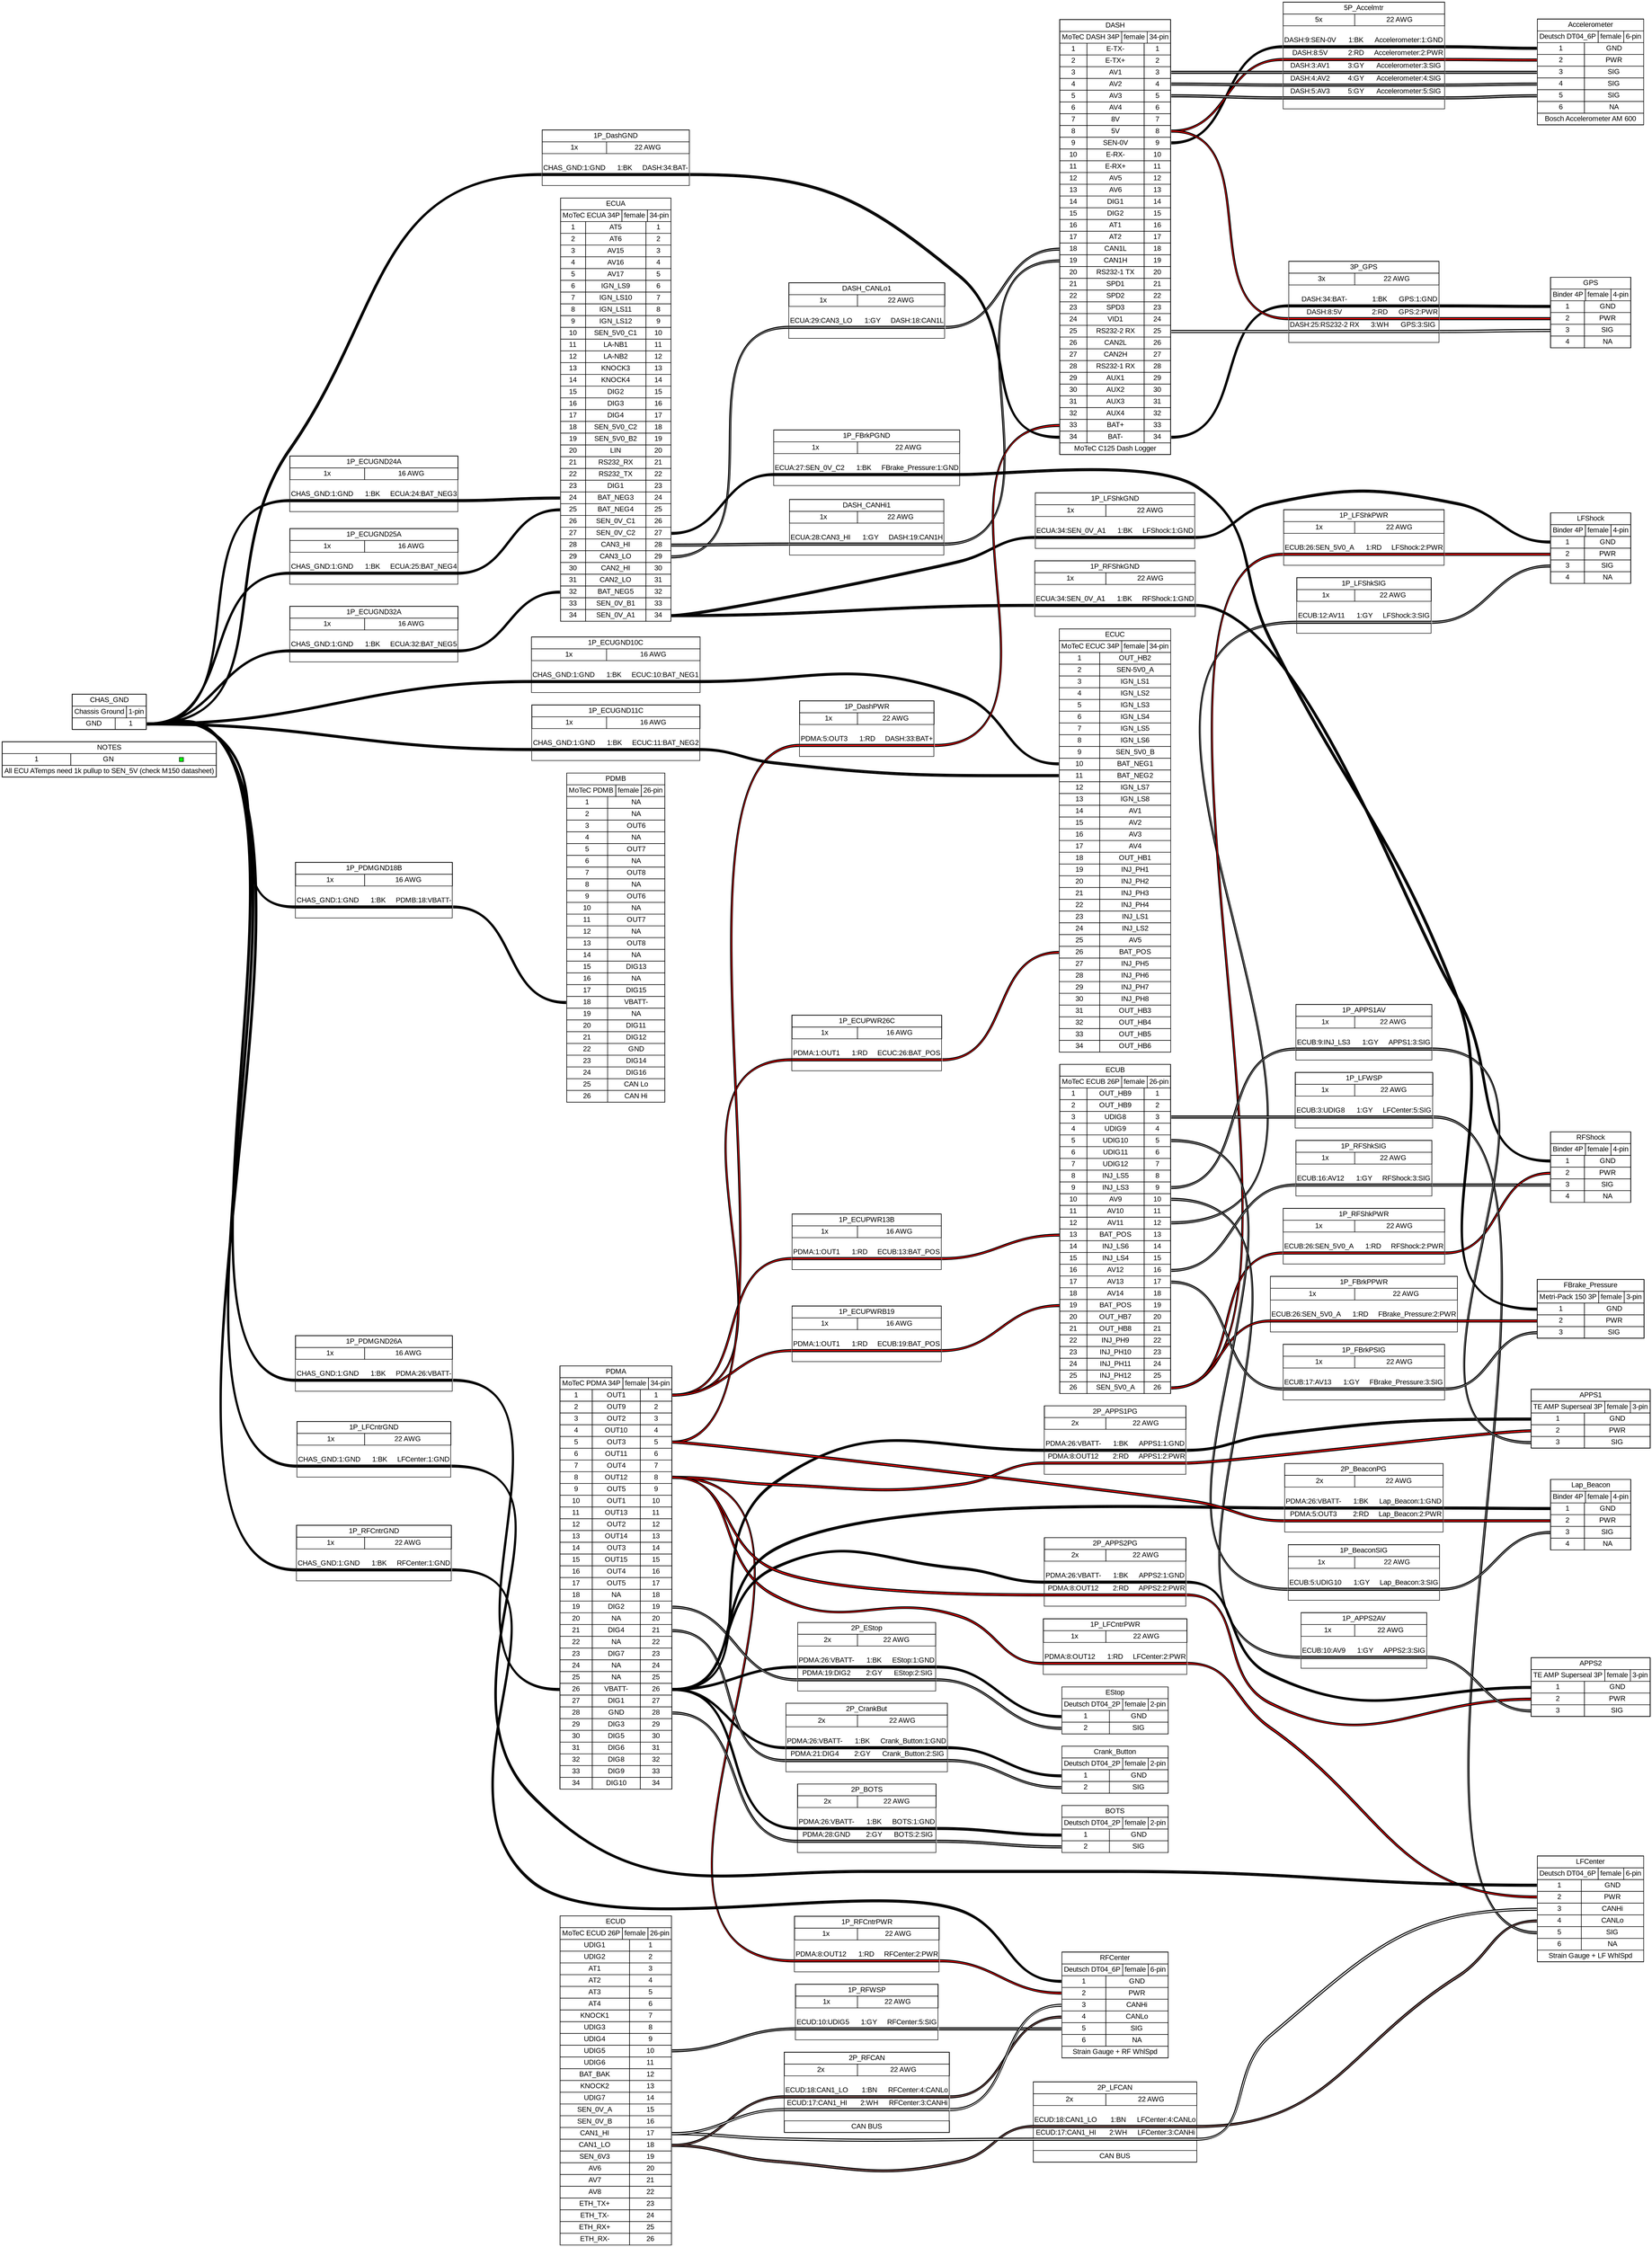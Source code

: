 graph {
// Graph generated by WireViz 0.3.1
// https://github.com/formatc1702/WireViz
	graph [bgcolor="#FFFFFF" fontname=arial nodesep=0.33 rankdir=LR ranksep=2]
	node [fillcolor="#FFFFFF" fontname=arial height=0 margin=0 shape=none style=filled width=0]
	edge [fontname=arial style=bold]
	NOTES [label=<
<table border="0" cellspacing="0" cellpadding="0">
 <tr><td>
  <table border="0" cellspacing="0" cellpadding="3" cellborder="1"><tr>
   <td balign="left">NOTES</td>
  </tr></table>
 </td></tr>
 <tr><td>
  <table border="0" cellspacing="0" cellpadding="3" cellborder="1">
   <tr>
    <td port="p1l">1</td>
    <td sides="tbl">GN</td>
    <td sides="tbr">
     <table border="0" cellborder="1"><tr>
      <td bgcolor="#00FF00" width="8" height="8" fixedsize="true"></td>
     </tr></table>
    </td>
   </tr>
  </table>
 </td></tr>
 <tr><td>
  <table border="0" cellspacing="0" cellpadding="3" cellborder="1"><tr>
   <td balign="left">All ECU ATemps need 1k pullup to SEN_5V (check M150 datasheet)</td>
  </tr></table>
 </td></tr>
</table>
> fillcolor="#FFFFFF" shape=box style=filled]
	DASH [label=<
<table border="0" cellspacing="0" cellpadding="0">
 <tr><td>
  <table border="0" cellspacing="0" cellpadding="3" cellborder="1"><tr>
   <td balign="left">DASH</td>
  </tr></table>
 </td></tr>
 <tr><td>
  <table border="0" cellspacing="0" cellpadding="3" cellborder="1"><tr>
   <td balign="left">MoTeC DASH 34P</td>
   <td balign="left">female</td>
   <td balign="left">34-pin</td>
  </tr></table>
 </td></tr>
 <tr><td>
  <table border="0" cellspacing="0" cellpadding="3" cellborder="1">
   <tr>
    <td port="p1l">1</td>
    <td>E-TX-</td>
    <td port="p1r">1</td>
   </tr>
   <tr>
    <td port="p2l">2</td>
    <td>E-TX+</td>
    <td port="p2r">2</td>
   </tr>
   <tr>
    <td port="p3l">3</td>
    <td>AV1</td>
    <td port="p3r">3</td>
   </tr>
   <tr>
    <td port="p4l">4</td>
    <td>AV2</td>
    <td port="p4r">4</td>
   </tr>
   <tr>
    <td port="p5l">5</td>
    <td>AV3</td>
    <td port="p5r">5</td>
   </tr>
   <tr>
    <td port="p6l">6</td>
    <td>AV4</td>
    <td port="p6r">6</td>
   </tr>
   <tr>
    <td port="p7l">7</td>
    <td>8V</td>
    <td port="p7r">7</td>
   </tr>
   <tr>
    <td port="p8l">8</td>
    <td>5V</td>
    <td port="p8r">8</td>
   </tr>
   <tr>
    <td port="p9l">9</td>
    <td>SEN-0V</td>
    <td port="p9r">9</td>
   </tr>
   <tr>
    <td port="p10l">10</td>
    <td>E-RX-</td>
    <td port="p10r">10</td>
   </tr>
   <tr>
    <td port="p11l">11</td>
    <td>E-RX+</td>
    <td port="p11r">11</td>
   </tr>
   <tr>
    <td port="p12l">12</td>
    <td>AV5</td>
    <td port="p12r">12</td>
   </tr>
   <tr>
    <td port="p13l">13</td>
    <td>AV6</td>
    <td port="p13r">13</td>
   </tr>
   <tr>
    <td port="p14l">14</td>
    <td>DIG1</td>
    <td port="p14r">14</td>
   </tr>
   <tr>
    <td port="p15l">15</td>
    <td>DIG2</td>
    <td port="p15r">15</td>
   </tr>
   <tr>
    <td port="p16l">16</td>
    <td>AT1</td>
    <td port="p16r">16</td>
   </tr>
   <tr>
    <td port="p17l">17</td>
    <td>AT2</td>
    <td port="p17r">17</td>
   </tr>
   <tr>
    <td port="p18l">18</td>
    <td>CAN1L</td>
    <td port="p18r">18</td>
   </tr>
   <tr>
    <td port="p19l">19</td>
    <td>CAN1H</td>
    <td port="p19r">19</td>
   </tr>
   <tr>
    <td port="p20l">20</td>
    <td>RS232-1 TX</td>
    <td port="p20r">20</td>
   </tr>
   <tr>
    <td port="p21l">21</td>
    <td>SPD1</td>
    <td port="p21r">21</td>
   </tr>
   <tr>
    <td port="p22l">22</td>
    <td>SPD2</td>
    <td port="p22r">22</td>
   </tr>
   <tr>
    <td port="p23l">23</td>
    <td>SPD3</td>
    <td port="p23r">23</td>
   </tr>
   <tr>
    <td port="p24l">24</td>
    <td>VID1</td>
    <td port="p24r">24</td>
   </tr>
   <tr>
    <td port="p25l">25</td>
    <td>RS232-2 RX</td>
    <td port="p25r">25</td>
   </tr>
   <tr>
    <td port="p26l">26</td>
    <td>CAN2L</td>
    <td port="p26r">26</td>
   </tr>
   <tr>
    <td port="p27l">27</td>
    <td>CAN2H</td>
    <td port="p27r">27</td>
   </tr>
   <tr>
    <td port="p28l">28</td>
    <td>RS232-1 RX</td>
    <td port="p28r">28</td>
   </tr>
   <tr>
    <td port="p29l">29</td>
    <td>AUX1</td>
    <td port="p29r">29</td>
   </tr>
   <tr>
    <td port="p30l">30</td>
    <td>AUX2</td>
    <td port="p30r">30</td>
   </tr>
   <tr>
    <td port="p31l">31</td>
    <td>AUX3</td>
    <td port="p31r">31</td>
   </tr>
   <tr>
    <td port="p32l">32</td>
    <td>AUX4</td>
    <td port="p32r">32</td>
   </tr>
   <tr>
    <td port="p33l">33</td>
    <td>BAT+</td>
    <td port="p33r">33</td>
   </tr>
   <tr>
    <td port="p34l">34</td>
    <td>BAT-</td>
    <td port="p34r">34</td>
   </tr>
  </table>
 </td></tr>
 <tr><td>
  <table border="0" cellspacing="0" cellpadding="3" cellborder="1"><tr>
   <td balign="left">MoTeC C125 Dash Logger</td>
  </tr></table>
 </td></tr>
</table>
> fillcolor="#FFFFFF" shape=box style=filled]
	ECUA [label=<
<table border="0" cellspacing="0" cellpadding="0">
 <tr><td>
  <table border="0" cellspacing="0" cellpadding="3" cellborder="1"><tr>
   <td balign="left">ECUA</td>
  </tr></table>
 </td></tr>
 <tr><td>
  <table border="0" cellspacing="0" cellpadding="3" cellborder="1"><tr>
   <td balign="left">MoTeC ECUA 34P</td>
   <td balign="left">female</td>
   <td balign="left">34-pin</td>
  </tr></table>
 </td></tr>
 <tr><td>
  <table border="0" cellspacing="0" cellpadding="3" cellborder="1">
   <tr>
    <td port="p1l">1</td>
    <td>AT5</td>
    <td port="p1r">1</td>
   </tr>
   <tr>
    <td port="p2l">2</td>
    <td>AT6</td>
    <td port="p2r">2</td>
   </tr>
   <tr>
    <td port="p3l">3</td>
    <td>AV15</td>
    <td port="p3r">3</td>
   </tr>
   <tr>
    <td port="p4l">4</td>
    <td>AV16</td>
    <td port="p4r">4</td>
   </tr>
   <tr>
    <td port="p5l">5</td>
    <td>AV17</td>
    <td port="p5r">5</td>
   </tr>
   <tr>
    <td port="p6l">6</td>
    <td>IGN_LS9</td>
    <td port="p6r">6</td>
   </tr>
   <tr>
    <td port="p7l">7</td>
    <td>IGN_LS10</td>
    <td port="p7r">7</td>
   </tr>
   <tr>
    <td port="p8l">8</td>
    <td>IGN_LS11</td>
    <td port="p8r">8</td>
   </tr>
   <tr>
    <td port="p9l">9</td>
    <td>IGN_LS12</td>
    <td port="p9r">9</td>
   </tr>
   <tr>
    <td port="p10l">10</td>
    <td>SEN_5V0_C1</td>
    <td port="p10r">10</td>
   </tr>
   <tr>
    <td port="p11l">11</td>
    <td>LA-NB1</td>
    <td port="p11r">11</td>
   </tr>
   <tr>
    <td port="p12l">12</td>
    <td>LA-NB2</td>
    <td port="p12r">12</td>
   </tr>
   <tr>
    <td port="p13l">13</td>
    <td>KNOCK3</td>
    <td port="p13r">13</td>
   </tr>
   <tr>
    <td port="p14l">14</td>
    <td>KNOCK4</td>
    <td port="p14r">14</td>
   </tr>
   <tr>
    <td port="p15l">15</td>
    <td>DIG2</td>
    <td port="p15r">15</td>
   </tr>
   <tr>
    <td port="p16l">16</td>
    <td>DIG3</td>
    <td port="p16r">16</td>
   </tr>
   <tr>
    <td port="p17l">17</td>
    <td>DIG4</td>
    <td port="p17r">17</td>
   </tr>
   <tr>
    <td port="p18l">18</td>
    <td>SEN_5V0_C2</td>
    <td port="p18r">18</td>
   </tr>
   <tr>
    <td port="p19l">19</td>
    <td>SEN_5V0_B2</td>
    <td port="p19r">19</td>
   </tr>
   <tr>
    <td port="p20l">20</td>
    <td>LIN</td>
    <td port="p20r">20</td>
   </tr>
   <tr>
    <td port="p21l">21</td>
    <td>RS232_RX</td>
    <td port="p21r">21</td>
   </tr>
   <tr>
    <td port="p22l">22</td>
    <td>RS232_TX</td>
    <td port="p22r">22</td>
   </tr>
   <tr>
    <td port="p23l">23</td>
    <td>DIG1</td>
    <td port="p23r">23</td>
   </tr>
   <tr>
    <td port="p24l">24</td>
    <td>BAT_NEG3</td>
    <td port="p24r">24</td>
   </tr>
   <tr>
    <td port="p25l">25</td>
    <td>BAT_NEG4</td>
    <td port="p25r">25</td>
   </tr>
   <tr>
    <td port="p26l">26</td>
    <td>SEN_0V_C1</td>
    <td port="p26r">26</td>
   </tr>
   <tr>
    <td port="p27l">27</td>
    <td>SEN_0V_C2</td>
    <td port="p27r">27</td>
   </tr>
   <tr>
    <td port="p28l">28</td>
    <td>CAN3_HI</td>
    <td port="p28r">28</td>
   </tr>
   <tr>
    <td port="p29l">29</td>
    <td>CAN3_LO</td>
    <td port="p29r">29</td>
   </tr>
   <tr>
    <td port="p30l">30</td>
    <td>CAN2_HI</td>
    <td port="p30r">30</td>
   </tr>
   <tr>
    <td port="p31l">31</td>
    <td>CAN2_LO</td>
    <td port="p31r">31</td>
   </tr>
   <tr>
    <td port="p32l">32</td>
    <td>BAT_NEG5</td>
    <td port="p32r">32</td>
   </tr>
   <tr>
    <td port="p33l">33</td>
    <td>SEN_0V_B1</td>
    <td port="p33r">33</td>
   </tr>
   <tr>
    <td port="p34l">34</td>
    <td>SEN_0V_A1</td>
    <td port="p34r">34</td>
   </tr>
  </table>
 </td></tr>
</table>
> fillcolor="#FFFFFF" shape=box style=filled]
	ECUB [label=<
<table border="0" cellspacing="0" cellpadding="0">
 <tr><td>
  <table border="0" cellspacing="0" cellpadding="3" cellborder="1"><tr>
   <td balign="left">ECUB</td>
  </tr></table>
 </td></tr>
 <tr><td>
  <table border="0" cellspacing="0" cellpadding="3" cellborder="1"><tr>
   <td balign="left">MoTeC ECUB 26P</td>
   <td balign="left">female</td>
   <td balign="left">26-pin</td>
  </tr></table>
 </td></tr>
 <tr><td>
  <table border="0" cellspacing="0" cellpadding="3" cellborder="1">
   <tr>
    <td port="p1l">1</td>
    <td>OUT_HB9</td>
    <td port="p1r">1</td>
   </tr>
   <tr>
    <td port="p2l">2</td>
    <td>OUT_HB9</td>
    <td port="p2r">2</td>
   </tr>
   <tr>
    <td port="p3l">3</td>
    <td>UDIG8</td>
    <td port="p3r">3</td>
   </tr>
   <tr>
    <td port="p4l">4</td>
    <td>UDIG9</td>
    <td port="p4r">4</td>
   </tr>
   <tr>
    <td port="p5l">5</td>
    <td>UDIG10</td>
    <td port="p5r">5</td>
   </tr>
   <tr>
    <td port="p6l">6</td>
    <td>UDIG11</td>
    <td port="p6r">6</td>
   </tr>
   <tr>
    <td port="p7l">7</td>
    <td>UDIG12</td>
    <td port="p7r">7</td>
   </tr>
   <tr>
    <td port="p8l">8</td>
    <td>INJ_LS5</td>
    <td port="p8r">8</td>
   </tr>
   <tr>
    <td port="p9l">9</td>
    <td>INJ_LS3</td>
    <td port="p9r">9</td>
   </tr>
   <tr>
    <td port="p10l">10</td>
    <td>AV9</td>
    <td port="p10r">10</td>
   </tr>
   <tr>
    <td port="p11l">11</td>
    <td>AV10</td>
    <td port="p11r">11</td>
   </tr>
   <tr>
    <td port="p12l">12</td>
    <td>AV11</td>
    <td port="p12r">12</td>
   </tr>
   <tr>
    <td port="p13l">13</td>
    <td>BAT_POS</td>
    <td port="p13r">13</td>
   </tr>
   <tr>
    <td port="p14l">14</td>
    <td>INJ_LS6</td>
    <td port="p14r">14</td>
   </tr>
   <tr>
    <td port="p15l">15</td>
    <td>INJ_LS4</td>
    <td port="p15r">15</td>
   </tr>
   <tr>
    <td port="p16l">16</td>
    <td>AV12</td>
    <td port="p16r">16</td>
   </tr>
   <tr>
    <td port="p17l">17</td>
    <td>AV13</td>
    <td port="p17r">17</td>
   </tr>
   <tr>
    <td port="p18l">18</td>
    <td>AV14</td>
    <td port="p18r">18</td>
   </tr>
   <tr>
    <td port="p19l">19</td>
    <td>BAT_POS</td>
    <td port="p19r">19</td>
   </tr>
   <tr>
    <td port="p20l">20</td>
    <td>OUT_HB7</td>
    <td port="p20r">20</td>
   </tr>
   <tr>
    <td port="p21l">21</td>
    <td>OUT_HB8</td>
    <td port="p21r">21</td>
   </tr>
   <tr>
    <td port="p22l">22</td>
    <td>INJ_PH9</td>
    <td port="p22r">22</td>
   </tr>
   <tr>
    <td port="p23l">23</td>
    <td>INJ_PH10</td>
    <td port="p23r">23</td>
   </tr>
   <tr>
    <td port="p24l">24</td>
    <td>INJ_PH11</td>
    <td port="p24r">24</td>
   </tr>
   <tr>
    <td port="p25l">25</td>
    <td>INJ_PH12</td>
    <td port="p25r">25</td>
   </tr>
   <tr>
    <td port="p26l">26</td>
    <td>SEN_5V0_A</td>
    <td port="p26r">26</td>
   </tr>
  </table>
 </td></tr>
</table>
> fillcolor="#FFFFFF" shape=box style=filled]
	ECUC [label=<
<table border="0" cellspacing="0" cellpadding="0">
 <tr><td>
  <table border="0" cellspacing="0" cellpadding="3" cellborder="1"><tr>
   <td balign="left">ECUC</td>
  </tr></table>
 </td></tr>
 <tr><td>
  <table border="0" cellspacing="0" cellpadding="3" cellborder="1"><tr>
   <td balign="left">MoTeC ECUC 34P</td>
   <td balign="left">female</td>
   <td balign="left">34-pin</td>
  </tr></table>
 </td></tr>
 <tr><td>
  <table border="0" cellspacing="0" cellpadding="3" cellborder="1">
   <tr>
    <td port="p1l">1</td>
    <td>OUT_HB2</td>
   </tr>
   <tr>
    <td port="p2l">2</td>
    <td>SEN-5V0_A</td>
   </tr>
   <tr>
    <td port="p3l">3</td>
    <td>IGN_LS1</td>
   </tr>
   <tr>
    <td port="p4l">4</td>
    <td>IGN_LS2</td>
   </tr>
   <tr>
    <td port="p5l">5</td>
    <td>IGN_LS3</td>
   </tr>
   <tr>
    <td port="p6l">6</td>
    <td>IGN_LS4</td>
   </tr>
   <tr>
    <td port="p7l">7</td>
    <td>IGN_LS5</td>
   </tr>
   <tr>
    <td port="p8l">8</td>
    <td>IGN_LS6</td>
   </tr>
   <tr>
    <td port="p9l">9</td>
    <td>SEN_5V0_B</td>
   </tr>
   <tr>
    <td port="p10l">10</td>
    <td>BAT_NEG1</td>
   </tr>
   <tr>
    <td port="p11l">11</td>
    <td>BAT_NEG2</td>
   </tr>
   <tr>
    <td port="p12l">12</td>
    <td>IGN_LS7</td>
   </tr>
   <tr>
    <td port="p13l">13</td>
    <td>IGN_LS8</td>
   </tr>
   <tr>
    <td port="p14l">14</td>
    <td>AV1</td>
   </tr>
   <tr>
    <td port="p15l">15</td>
    <td>AV2</td>
   </tr>
   <tr>
    <td port="p16l">16</td>
    <td>AV3</td>
   </tr>
   <tr>
    <td port="p17l">17</td>
    <td>AV4</td>
   </tr>
   <tr>
    <td port="p18l">18</td>
    <td>OUT_HB1</td>
   </tr>
   <tr>
    <td port="p19l">19</td>
    <td>INJ_PH1</td>
   </tr>
   <tr>
    <td port="p20l">20</td>
    <td>INJ_PH2</td>
   </tr>
   <tr>
    <td port="p21l">21</td>
    <td>INJ_PH3</td>
   </tr>
   <tr>
    <td port="p22l">22</td>
    <td>INJ_PH4</td>
   </tr>
   <tr>
    <td port="p23l">23</td>
    <td>INJ_LS1</td>
   </tr>
   <tr>
    <td port="p24l">24</td>
    <td>INJ_LS2</td>
   </tr>
   <tr>
    <td port="p25l">25</td>
    <td>AV5</td>
   </tr>
   <tr>
    <td port="p26l">26</td>
    <td>BAT_POS</td>
   </tr>
   <tr>
    <td port="p27l">27</td>
    <td>INJ_PH5</td>
   </tr>
   <tr>
    <td port="p28l">28</td>
    <td>INJ_PH6</td>
   </tr>
   <tr>
    <td port="p29l">29</td>
    <td>INJ_PH7</td>
   </tr>
   <tr>
    <td port="p30l">30</td>
    <td>INJ_PH8</td>
   </tr>
   <tr>
    <td port="p31l">31</td>
    <td>OUT_HB3</td>
   </tr>
   <tr>
    <td port="p32l">32</td>
    <td>OUT_HB4</td>
   </tr>
   <tr>
    <td port="p33l">33</td>
    <td>OUT_HB5</td>
   </tr>
   <tr>
    <td port="p34l">34</td>
    <td>OUT_HB6</td>
   </tr>
  </table>
 </td></tr>
</table>
> fillcolor="#FFFFFF" shape=box style=filled]
	ECUD [label=<
<table border="0" cellspacing="0" cellpadding="0">
 <tr><td>
  <table border="0" cellspacing="0" cellpadding="3" cellborder="1"><tr>
   <td balign="left">ECUD</td>
  </tr></table>
 </td></tr>
 <tr><td>
  <table border="0" cellspacing="0" cellpadding="3" cellborder="1"><tr>
   <td balign="left">MoTeC ECUD 26P</td>
   <td balign="left">female</td>
   <td balign="left">26-pin</td>
  </tr></table>
 </td></tr>
 <tr><td>
  <table border="0" cellspacing="0" cellpadding="3" cellborder="1">
   <tr>
    <td>UDIG1</td>
    <td port="p1r">1</td>
   </tr>
   <tr>
    <td>UDIG2</td>
    <td port="p2r">2</td>
   </tr>
   <tr>
    <td>AT1</td>
    <td port="p3r">3</td>
   </tr>
   <tr>
    <td>AT2</td>
    <td port="p4r">4</td>
   </tr>
   <tr>
    <td>AT3</td>
    <td port="p5r">5</td>
   </tr>
   <tr>
    <td>AT4</td>
    <td port="p6r">6</td>
   </tr>
   <tr>
    <td>KNOCK1</td>
    <td port="p7r">7</td>
   </tr>
   <tr>
    <td>UDIG3</td>
    <td port="p8r">8</td>
   </tr>
   <tr>
    <td>UDIG4</td>
    <td port="p9r">9</td>
   </tr>
   <tr>
    <td>UDIG5</td>
    <td port="p10r">10</td>
   </tr>
   <tr>
    <td>UDIG6</td>
    <td port="p11r">11</td>
   </tr>
   <tr>
    <td>BAT_BAK</td>
    <td port="p12r">12</td>
   </tr>
   <tr>
    <td>KNOCK2</td>
    <td port="p13r">13</td>
   </tr>
   <tr>
    <td>UDIG7</td>
    <td port="p14r">14</td>
   </tr>
   <tr>
    <td>SEN_0V_A</td>
    <td port="p15r">15</td>
   </tr>
   <tr>
    <td>SEN_0V_B</td>
    <td port="p16r">16</td>
   </tr>
   <tr>
    <td>CAN1_HI</td>
    <td port="p17r">17</td>
   </tr>
   <tr>
    <td>CAN1_LO</td>
    <td port="p18r">18</td>
   </tr>
   <tr>
    <td>SEN_6V3</td>
    <td port="p19r">19</td>
   </tr>
   <tr>
    <td>AV6</td>
    <td port="p20r">20</td>
   </tr>
   <tr>
    <td>AV7</td>
    <td port="p21r">21</td>
   </tr>
   <tr>
    <td>AV8</td>
    <td port="p22r">22</td>
   </tr>
   <tr>
    <td>ETH_TX+</td>
    <td port="p23r">23</td>
   </tr>
   <tr>
    <td>ETH_TX-</td>
    <td port="p24r">24</td>
   </tr>
   <tr>
    <td>ETH_RX+</td>
    <td port="p25r">25</td>
   </tr>
   <tr>
    <td>ETH_RX-</td>
    <td port="p26r">26</td>
   </tr>
  </table>
 </td></tr>
</table>
> fillcolor="#FFFFFF" shape=box style=filled]
	PDMA [label=<
<table border="0" cellspacing="0" cellpadding="0">
 <tr><td>
  <table border="0" cellspacing="0" cellpadding="3" cellborder="1"><tr>
   <td balign="left">PDMA</td>
  </tr></table>
 </td></tr>
 <tr><td>
  <table border="0" cellspacing="0" cellpadding="3" cellborder="1"><tr>
   <td balign="left">MoTeC PDMA 34P</td>
   <td balign="left">female</td>
   <td balign="left">34-pin</td>
  </tr></table>
 </td></tr>
 <tr><td>
  <table border="0" cellspacing="0" cellpadding="3" cellborder="1">
   <tr>
    <td port="p1l">1</td>
    <td>OUT1</td>
    <td port="p1r">1</td>
   </tr>
   <tr>
    <td port="p2l">2</td>
    <td>OUT9</td>
    <td port="p2r">2</td>
   </tr>
   <tr>
    <td port="p3l">3</td>
    <td>OUT2</td>
    <td port="p3r">3</td>
   </tr>
   <tr>
    <td port="p4l">4</td>
    <td>OUT10</td>
    <td port="p4r">4</td>
   </tr>
   <tr>
    <td port="p5l">5</td>
    <td>OUT3</td>
    <td port="p5r">5</td>
   </tr>
   <tr>
    <td port="p6l">6</td>
    <td>OUT11</td>
    <td port="p6r">6</td>
   </tr>
   <tr>
    <td port="p7l">7</td>
    <td>OUT4</td>
    <td port="p7r">7</td>
   </tr>
   <tr>
    <td port="p8l">8</td>
    <td>OUT12</td>
    <td port="p8r">8</td>
   </tr>
   <tr>
    <td port="p9l">9</td>
    <td>OUT5</td>
    <td port="p9r">9</td>
   </tr>
   <tr>
    <td port="p10l">10</td>
    <td>OUT1</td>
    <td port="p10r">10</td>
   </tr>
   <tr>
    <td port="p11l">11</td>
    <td>OUT13</td>
    <td port="p11r">11</td>
   </tr>
   <tr>
    <td port="p12l">12</td>
    <td>OUT2</td>
    <td port="p12r">12</td>
   </tr>
   <tr>
    <td port="p13l">13</td>
    <td>OUT14</td>
    <td port="p13r">13</td>
   </tr>
   <tr>
    <td port="p14l">14</td>
    <td>OUT3</td>
    <td port="p14r">14</td>
   </tr>
   <tr>
    <td port="p15l">15</td>
    <td>OUT15</td>
    <td port="p15r">15</td>
   </tr>
   <tr>
    <td port="p16l">16</td>
    <td>OUT4</td>
    <td port="p16r">16</td>
   </tr>
   <tr>
    <td port="p17l">17</td>
    <td>OUT5</td>
    <td port="p17r">17</td>
   </tr>
   <tr>
    <td port="p18l">18</td>
    <td>NA</td>
    <td port="p18r">18</td>
   </tr>
   <tr>
    <td port="p19l">19</td>
    <td>DIG2</td>
    <td port="p19r">19</td>
   </tr>
   <tr>
    <td port="p20l">20</td>
    <td>NA</td>
    <td port="p20r">20</td>
   </tr>
   <tr>
    <td port="p21l">21</td>
    <td>DIG4</td>
    <td port="p21r">21</td>
   </tr>
   <tr>
    <td port="p22l">22</td>
    <td>NA</td>
    <td port="p22r">22</td>
   </tr>
   <tr>
    <td port="p23l">23</td>
    <td>DIG7</td>
    <td port="p23r">23</td>
   </tr>
   <tr>
    <td port="p24l">24</td>
    <td>NA</td>
    <td port="p24r">24</td>
   </tr>
   <tr>
    <td port="p25l">25</td>
    <td>NA</td>
    <td port="p25r">25</td>
   </tr>
   <tr>
    <td port="p26l">26</td>
    <td>VBATT-</td>
    <td port="p26r">26</td>
   </tr>
   <tr>
    <td port="p27l">27</td>
    <td>DIG1</td>
    <td port="p27r">27</td>
   </tr>
   <tr>
    <td port="p28l">28</td>
    <td>GND</td>
    <td port="p28r">28</td>
   </tr>
   <tr>
    <td port="p29l">29</td>
    <td>DIG3</td>
    <td port="p29r">29</td>
   </tr>
   <tr>
    <td port="p30l">30</td>
    <td>DIG5</td>
    <td port="p30r">30</td>
   </tr>
   <tr>
    <td port="p31l">31</td>
    <td>DIG6</td>
    <td port="p31r">31</td>
   </tr>
   <tr>
    <td port="p32l">32</td>
    <td>DIG8</td>
    <td port="p32r">32</td>
   </tr>
   <tr>
    <td port="p33l">33</td>
    <td>DIG9</td>
    <td port="p33r">33</td>
   </tr>
   <tr>
    <td port="p34l">34</td>
    <td>DIG10</td>
    <td port="p34r">34</td>
   </tr>
  </table>
 </td></tr>
</table>
> fillcolor="#FFFFFF" shape=box style=filled]
	PDMB [label=<
<table border="0" cellspacing="0" cellpadding="0">
 <tr><td>
  <table border="0" cellspacing="0" cellpadding="3" cellborder="1"><tr>
   <td balign="left">PDMB</td>
  </tr></table>
 </td></tr>
 <tr><td>
  <table border="0" cellspacing="0" cellpadding="3" cellborder="1"><tr>
   <td balign="left">MoTeC PDMB</td>
   <td balign="left">female</td>
   <td balign="left">26-pin</td>
  </tr></table>
 </td></tr>
 <tr><td>
  <table border="0" cellspacing="0" cellpadding="3" cellborder="1">
   <tr>
    <td port="p1l">1</td>
    <td>NA</td>
   </tr>
   <tr>
    <td port="p2l">2</td>
    <td>NA</td>
   </tr>
   <tr>
    <td port="p3l">3</td>
    <td>OUT6</td>
   </tr>
   <tr>
    <td port="p4l">4</td>
    <td>NA</td>
   </tr>
   <tr>
    <td port="p5l">5</td>
    <td>OUT7</td>
   </tr>
   <tr>
    <td port="p6l">6</td>
    <td>NA</td>
   </tr>
   <tr>
    <td port="p7l">7</td>
    <td>OUT8</td>
   </tr>
   <tr>
    <td port="p8l">8</td>
    <td>NA</td>
   </tr>
   <tr>
    <td port="p9l">9</td>
    <td>OUT6</td>
   </tr>
   <tr>
    <td port="p10l">10</td>
    <td>NA</td>
   </tr>
   <tr>
    <td port="p11l">11</td>
    <td>OUT7</td>
   </tr>
   <tr>
    <td port="p12l">12</td>
    <td>NA</td>
   </tr>
   <tr>
    <td port="p13l">13</td>
    <td>OUT8</td>
   </tr>
   <tr>
    <td port="p14l">14</td>
    <td>NA</td>
   </tr>
   <tr>
    <td port="p15l">15</td>
    <td>DIG13</td>
   </tr>
   <tr>
    <td port="p16l">16</td>
    <td>NA</td>
   </tr>
   <tr>
    <td port="p17l">17</td>
    <td>DIG15</td>
   </tr>
   <tr>
    <td port="p18l">18</td>
    <td>VBATT-</td>
   </tr>
   <tr>
    <td port="p19l">19</td>
    <td>NA</td>
   </tr>
   <tr>
    <td port="p20l">20</td>
    <td>DIG11</td>
   </tr>
   <tr>
    <td port="p21l">21</td>
    <td>DIG12</td>
   </tr>
   <tr>
    <td port="p22l">22</td>
    <td>GND</td>
   </tr>
   <tr>
    <td port="p23l">23</td>
    <td>DIG14</td>
   </tr>
   <tr>
    <td port="p24l">24</td>
    <td>DIG16</td>
   </tr>
   <tr>
    <td port="p25l">25</td>
    <td>CAN Lo</td>
   </tr>
   <tr>
    <td port="p26l">26</td>
    <td>CAN Hi</td>
   </tr>
  </table>
 </td></tr>
</table>
> fillcolor="#FFFFFF" shape=box style=filled]
	CHAS_GND [label=<
<table border="0" cellspacing="0" cellpadding="0">
 <tr><td>
  <table border="0" cellspacing="0" cellpadding="3" cellborder="1"><tr>
   <td balign="left">CHAS_GND</td>
  </tr></table>
 </td></tr>
 <tr><td>
  <table border="0" cellspacing="0" cellpadding="3" cellborder="1"><tr>
   <td balign="left">Chassis Ground</td>
   <td balign="left">1-pin</td>
  </tr></table>
 </td></tr>
 <tr><td>
  <table border="0" cellspacing="0" cellpadding="3" cellborder="1">
   <tr>
    <td>GND</td>
    <td port="p1r">1</td>
   </tr>
  </table>
 </td></tr>
</table>
> fillcolor="#FFFFFF" shape=box style=filled]
	RFShock [label=<
<table border="0" cellspacing="0" cellpadding="0">
 <tr><td>
  <table border="0" cellspacing="0" cellpadding="3" cellborder="1"><tr>
   <td balign="left">RFShock</td>
  </tr></table>
 </td></tr>
 <tr><td>
  <table border="0" cellspacing="0" cellpadding="3" cellborder="1"><tr>
   <td balign="left">Binder 4P</td>
   <td balign="left">female</td>
   <td balign="left">4-pin</td>
  </tr></table>
 </td></tr>
 <tr><td>
  <table border="0" cellspacing="0" cellpadding="3" cellborder="1">
   <tr>
    <td port="p1l">1</td>
    <td>GND</td>
   </tr>
   <tr>
    <td port="p2l">2</td>
    <td>PWR</td>
   </tr>
   <tr>
    <td port="p3l">3</td>
    <td>SIG</td>
   </tr>
   <tr>
    <td port="p4l">4</td>
    <td>NA</td>
   </tr>
  </table>
 </td></tr>
</table>
> fillcolor="#FFFFFF" shape=box style=filled]
	LFShock [label=<
<table border="0" cellspacing="0" cellpadding="0">
 <tr><td>
  <table border="0" cellspacing="0" cellpadding="3" cellborder="1"><tr>
   <td balign="left">LFShock</td>
  </tr></table>
 </td></tr>
 <tr><td>
  <table border="0" cellspacing="0" cellpadding="3" cellborder="1"><tr>
   <td balign="left">Binder 4P</td>
   <td balign="left">female</td>
   <td balign="left">4-pin</td>
  </tr></table>
 </td></tr>
 <tr><td>
  <table border="0" cellspacing="0" cellpadding="3" cellborder="1">
   <tr>
    <td port="p1l">1</td>
    <td>GND</td>
   </tr>
   <tr>
    <td port="p2l">2</td>
    <td>PWR</td>
   </tr>
   <tr>
    <td port="p3l">3</td>
    <td>SIG</td>
   </tr>
   <tr>
    <td port="p4l">4</td>
    <td>NA</td>
   </tr>
  </table>
 </td></tr>
</table>
> fillcolor="#FFFFFF" shape=box style=filled]
	LFCenter [label=<
<table border="0" cellspacing="0" cellpadding="0">
 <tr><td>
  <table border="0" cellspacing="0" cellpadding="3" cellborder="1"><tr>
   <td balign="left">LFCenter</td>
  </tr></table>
 </td></tr>
 <tr><td>
  <table border="0" cellspacing="0" cellpadding="3" cellborder="1"><tr>
   <td balign="left">Deutsch DT04_6P</td>
   <td balign="left">female</td>
   <td balign="left">6-pin</td>
  </tr></table>
 </td></tr>
 <tr><td>
  <table border="0" cellspacing="0" cellpadding="3" cellborder="1">
   <tr>
    <td port="p1l">1</td>
    <td>GND</td>
   </tr>
   <tr>
    <td port="p2l">2</td>
    <td>PWR</td>
   </tr>
   <tr>
    <td port="p3l">3</td>
    <td>CANHi</td>
   </tr>
   <tr>
    <td port="p4l">4</td>
    <td>CANLo</td>
   </tr>
   <tr>
    <td port="p5l">5</td>
    <td>SIG</td>
   </tr>
   <tr>
    <td port="p6l">6</td>
    <td>NA</td>
   </tr>
  </table>
 </td></tr>
 <tr><td>
  <table border="0" cellspacing="0" cellpadding="3" cellborder="1"><tr>
   <td balign="left">Strain Gauge + LF WhlSpd</td>
  </tr></table>
 </td></tr>
</table>
> fillcolor="#FFFFFF" shape=box style=filled]
	RFCenter [label=<
<table border="0" cellspacing="0" cellpadding="0">
 <tr><td>
  <table border="0" cellspacing="0" cellpadding="3" cellborder="1"><tr>
   <td balign="left">RFCenter</td>
  </tr></table>
 </td></tr>
 <tr><td>
  <table border="0" cellspacing="0" cellpadding="3" cellborder="1"><tr>
   <td balign="left">Deutsch DT04_6P</td>
   <td balign="left">female</td>
   <td balign="left">6-pin</td>
  </tr></table>
 </td></tr>
 <tr><td>
  <table border="0" cellspacing="0" cellpadding="3" cellborder="1">
   <tr>
    <td port="p1l">1</td>
    <td>GND</td>
   </tr>
   <tr>
    <td port="p2l">2</td>
    <td>PWR</td>
   </tr>
   <tr>
    <td port="p3l">3</td>
    <td>CANHi</td>
   </tr>
   <tr>
    <td port="p4l">4</td>
    <td>CANLo</td>
   </tr>
   <tr>
    <td port="p5l">5</td>
    <td>SIG</td>
   </tr>
   <tr>
    <td port="p6l">6</td>
    <td>NA</td>
   </tr>
  </table>
 </td></tr>
 <tr><td>
  <table border="0" cellspacing="0" cellpadding="3" cellborder="1"><tr>
   <td balign="left">Strain Gauge + RF WhlSpd</td>
  </tr></table>
 </td></tr>
</table>
> fillcolor="#FFFFFF" shape=box style=filled]
	EStop [label=<
<table border="0" cellspacing="0" cellpadding="0">
 <tr><td>
  <table border="0" cellspacing="0" cellpadding="3" cellborder="1"><tr>
   <td balign="left">EStop</td>
  </tr></table>
 </td></tr>
 <tr><td>
  <table border="0" cellspacing="0" cellpadding="3" cellborder="1"><tr>
   <td balign="left">Deutsch DT04_2P</td>
   <td balign="left">female</td>
   <td balign="left">2-pin</td>
  </tr></table>
 </td></tr>
 <tr><td>
  <table border="0" cellspacing="0" cellpadding="3" cellborder="1">
   <tr>
    <td port="p1l">1</td>
    <td>GND</td>
   </tr>
   <tr>
    <td port="p2l">2</td>
    <td>SIG</td>
   </tr>
  </table>
 </td></tr>
</table>
> fillcolor="#FFFFFF" shape=box style=filled]
	BOTS [label=<
<table border="0" cellspacing="0" cellpadding="0">
 <tr><td>
  <table border="0" cellspacing="0" cellpadding="3" cellborder="1"><tr>
   <td balign="left">BOTS</td>
  </tr></table>
 </td></tr>
 <tr><td>
  <table border="0" cellspacing="0" cellpadding="3" cellborder="1"><tr>
   <td balign="left">Deutsch DT04_2P</td>
   <td balign="left">female</td>
   <td balign="left">2-pin</td>
  </tr></table>
 </td></tr>
 <tr><td>
  <table border="0" cellspacing="0" cellpadding="3" cellborder="1">
   <tr>
    <td port="p1l">1</td>
    <td>GND</td>
   </tr>
   <tr>
    <td port="p2l">2</td>
    <td>SIG</td>
   </tr>
  </table>
 </td></tr>
</table>
> fillcolor="#FFFFFF" shape=box style=filled]
	Crank_Button [label=<
<table border="0" cellspacing="0" cellpadding="0">
 <tr><td>
  <table border="0" cellspacing="0" cellpadding="3" cellborder="1"><tr>
   <td balign="left">Crank_Button</td>
  </tr></table>
 </td></tr>
 <tr><td>
  <table border="0" cellspacing="0" cellpadding="3" cellborder="1"><tr>
   <td balign="left">Deutsch DT04_2P</td>
   <td balign="left">female</td>
   <td balign="left">2-pin</td>
  </tr></table>
 </td></tr>
 <tr><td>
  <table border="0" cellspacing="0" cellpadding="3" cellborder="1">
   <tr>
    <td port="p1l">1</td>
    <td>GND</td>
   </tr>
   <tr>
    <td port="p2l">2</td>
    <td>SIG</td>
   </tr>
  </table>
 </td></tr>
</table>
> fillcolor="#FFFFFF" shape=box style=filled]
	Accelerometer [label=<
<table border="0" cellspacing="0" cellpadding="0">
 <tr><td>
  <table border="0" cellspacing="0" cellpadding="3" cellborder="1"><tr>
   <td balign="left">Accelerometer</td>
  </tr></table>
 </td></tr>
 <tr><td>
  <table border="0" cellspacing="0" cellpadding="3" cellborder="1"><tr>
   <td balign="left">Deutsch DT04_6P</td>
   <td balign="left">female</td>
   <td balign="left">6-pin</td>
  </tr></table>
 </td></tr>
 <tr><td>
  <table border="0" cellspacing="0" cellpadding="3" cellborder="1">
   <tr>
    <td port="p1l">1</td>
    <td>GND</td>
   </tr>
   <tr>
    <td port="p2l">2</td>
    <td>PWR</td>
   </tr>
   <tr>
    <td port="p3l">3</td>
    <td>SIG</td>
   </tr>
   <tr>
    <td port="p4l">4</td>
    <td>SIG</td>
   </tr>
   <tr>
    <td port="p5l">5</td>
    <td>SIG</td>
   </tr>
   <tr>
    <td port="p6l">6</td>
    <td>NA</td>
   </tr>
  </table>
 </td></tr>
 <tr><td>
  <table border="0" cellspacing="0" cellpadding="3" cellborder="1"><tr>
   <td balign="left">Bosch Accelerometer AM 600</td>
  </tr></table>
 </td></tr>
</table>
> fillcolor="#FFFFFF" shape=box style=filled]
	APPS1 [label=<
<table border="0" cellspacing="0" cellpadding="0">
 <tr><td>
  <table border="0" cellspacing="0" cellpadding="3" cellborder="1"><tr>
   <td balign="left">APPS1</td>
  </tr></table>
 </td></tr>
 <tr><td>
  <table border="0" cellspacing="0" cellpadding="3" cellborder="1"><tr>
   <td balign="left">TE AMP Superseal 3P</td>
   <td balign="left">female</td>
   <td balign="left">3-pin</td>
  </tr></table>
 </td></tr>
 <tr><td>
  <table border="0" cellspacing="0" cellpadding="3" cellborder="1">
   <tr>
    <td port="p1l">1</td>
    <td>GND</td>
   </tr>
   <tr>
    <td port="p2l">2</td>
    <td>PWR</td>
   </tr>
   <tr>
    <td port="p3l">3</td>
    <td>SIG</td>
   </tr>
  </table>
 </td></tr>
</table>
> fillcolor="#FFFFFF" shape=box style=filled]
	APPS2 [label=<
<table border="0" cellspacing="0" cellpadding="0">
 <tr><td>
  <table border="0" cellspacing="0" cellpadding="3" cellborder="1"><tr>
   <td balign="left">APPS2</td>
  </tr></table>
 </td></tr>
 <tr><td>
  <table border="0" cellspacing="0" cellpadding="3" cellborder="1"><tr>
   <td balign="left">TE AMP Superseal 3P</td>
   <td balign="left">female</td>
   <td balign="left">3-pin</td>
  </tr></table>
 </td></tr>
 <tr><td>
  <table border="0" cellspacing="0" cellpadding="3" cellborder="1">
   <tr>
    <td port="p1l">1</td>
    <td>GND</td>
   </tr>
   <tr>
    <td port="p2l">2</td>
    <td>PWR</td>
   </tr>
   <tr>
    <td port="p3l">3</td>
    <td>SIG</td>
   </tr>
  </table>
 </td></tr>
</table>
> fillcolor="#FFFFFF" shape=box style=filled]
	GPS [label=<
<table border="0" cellspacing="0" cellpadding="0">
 <tr><td>
  <table border="0" cellspacing="0" cellpadding="3" cellborder="1"><tr>
   <td balign="left">GPS</td>
  </tr></table>
 </td></tr>
 <tr><td>
  <table border="0" cellspacing="0" cellpadding="3" cellborder="1"><tr>
   <td balign="left">Binder 4P</td>
   <td balign="left">female</td>
   <td balign="left">4-pin</td>
  </tr></table>
 </td></tr>
 <tr><td>
  <table border="0" cellspacing="0" cellpadding="3" cellborder="1">
   <tr>
    <td port="p1l">1</td>
    <td>GND</td>
   </tr>
   <tr>
    <td port="p2l">2</td>
    <td>PWR</td>
   </tr>
   <tr>
    <td port="p3l">3</td>
    <td>SIG</td>
   </tr>
   <tr>
    <td port="p4l">4</td>
    <td>NA</td>
   </tr>
  </table>
 </td></tr>
</table>
> fillcolor="#FFFFFF" shape=box style=filled]
	FBrake_Pressure [label=<
<table border="0" cellspacing="0" cellpadding="0">
 <tr><td>
  <table border="0" cellspacing="0" cellpadding="3" cellborder="1"><tr>
   <td balign="left">FBrake_Pressure</td>
  </tr></table>
 </td></tr>
 <tr><td>
  <table border="0" cellspacing="0" cellpadding="3" cellborder="1"><tr>
   <td balign="left">Metri-Pack 150 3P</td>
   <td balign="left">female</td>
   <td balign="left">3-pin</td>
  </tr></table>
 </td></tr>
 <tr><td>
  <table border="0" cellspacing="0" cellpadding="3" cellborder="1">
   <tr>
    <td port="p1l">1</td>
    <td>GND</td>
   </tr>
   <tr>
    <td port="p2l">2</td>
    <td>PWR</td>
   </tr>
   <tr>
    <td port="p3l">3</td>
    <td>SIG</td>
   </tr>
  </table>
 </td></tr>
</table>
> fillcolor="#FFFFFF" shape=box style=filled]
	Lap_Beacon [label=<
<table border="0" cellspacing="0" cellpadding="0">
 <tr><td>
  <table border="0" cellspacing="0" cellpadding="3" cellborder="1"><tr>
   <td balign="left">Lap_Beacon</td>
  </tr></table>
 </td></tr>
 <tr><td>
  <table border="0" cellspacing="0" cellpadding="3" cellborder="1"><tr>
   <td balign="left">Binder 4P</td>
   <td balign="left">female</td>
   <td balign="left">4-pin</td>
  </tr></table>
 </td></tr>
 <tr><td>
  <table border="0" cellspacing="0" cellpadding="3" cellborder="1">
   <tr>
    <td port="p1l">1</td>
    <td>GND</td>
   </tr>
   <tr>
    <td port="p2l">2</td>
    <td>PWR</td>
   </tr>
   <tr>
    <td port="p3l">3</td>
    <td>SIG</td>
   </tr>
   <tr>
    <td port="p4l">4</td>
    <td>NA</td>
   </tr>
  </table>
 </td></tr>
</table>
> fillcolor="#FFFFFF" shape=box style=filled]
	edge [color="#000000:#ff0000:#000000"]
	PDMA:p1r:e -- "1P_ECUPWR13B":w1:w
	"1P_ECUPWR13B":w1:e -- ECUB:p13l:w
	"1P_ECUPWR13B" [label=<
<table border="0" cellspacing="0" cellpadding="0">
 <tr><td>
  <table border="0" cellspacing="0" cellpadding="3" cellborder="1"><tr>
   <td balign="left">1P_ECUPWR13B</td>
  </tr></table>
 </td></tr>
 <tr><td>
  <table border="0" cellspacing="0" cellpadding="3" cellborder="1"><tr>
   <td balign="left">1x</td>
   <td balign="left">16 AWG</td>
  </tr></table>
 </td></tr>
 <tr><td>
  <table border="0" cellspacing="0" cellborder="0">
   <tr><td>&nbsp;</td></tr>
   <tr>
    <td>PDMA:1:OUT1</td>
    <td>
     1:RD
    </td>
    <td>ECUB:13:BAT_POS</td>
   </tr>
   <tr>
    <td colspan="3" border="0" cellspacing="0" cellpadding="0" port="w1" height="6">
     <table cellspacing="0" cellborder="0" border="0">
      <tr><td colspan="3" cellpadding="0" height="2" bgcolor="#000000" border="0"></td></tr>
      <tr><td colspan="3" cellpadding="0" height="2" bgcolor="#ff0000" border="0"></td></tr>
      <tr><td colspan="3" cellpadding="0" height="2" bgcolor="#000000" border="0"></td></tr>
     </table>
    </td>
   </tr>
   <tr><td>&nbsp;</td></tr>
  </table>
 </td></tr>
</table>
> fillcolor="#FFFFFF" shape=box style=filled]
	edge [color="#000000:#ff0000:#000000"]
	PDMA:p1r:e -- "1P_ECUPWR26C":w1:w
	"1P_ECUPWR26C":w1:e -- ECUC:p26l:w
	"1P_ECUPWR26C" [label=<
<table border="0" cellspacing="0" cellpadding="0">
 <tr><td>
  <table border="0" cellspacing="0" cellpadding="3" cellborder="1"><tr>
   <td balign="left">1P_ECUPWR26C</td>
  </tr></table>
 </td></tr>
 <tr><td>
  <table border="0" cellspacing="0" cellpadding="3" cellborder="1"><tr>
   <td balign="left">1x</td>
   <td balign="left">16 AWG</td>
  </tr></table>
 </td></tr>
 <tr><td>
  <table border="0" cellspacing="0" cellborder="0">
   <tr><td>&nbsp;</td></tr>
   <tr>
    <td>PDMA:1:OUT1</td>
    <td>
     1:RD
    </td>
    <td>ECUC:26:BAT_POS</td>
   </tr>
   <tr>
    <td colspan="3" border="0" cellspacing="0" cellpadding="0" port="w1" height="6">
     <table cellspacing="0" cellborder="0" border="0">
      <tr><td colspan="3" cellpadding="0" height="2" bgcolor="#000000" border="0"></td></tr>
      <tr><td colspan="3" cellpadding="0" height="2" bgcolor="#ff0000" border="0"></td></tr>
      <tr><td colspan="3" cellpadding="0" height="2" bgcolor="#000000" border="0"></td></tr>
     </table>
    </td>
   </tr>
   <tr><td>&nbsp;</td></tr>
  </table>
 </td></tr>
</table>
> fillcolor="#FFFFFF" shape=box style=filled]
	edge [color="#000000:#ff0000:#000000"]
	PDMA:p1r:e -- "1P_ECUPWRB19":w1:w
	"1P_ECUPWRB19":w1:e -- ECUB:p19l:w
	"1P_ECUPWRB19" [label=<
<table border="0" cellspacing="0" cellpadding="0">
 <tr><td>
  <table border="0" cellspacing="0" cellpadding="3" cellborder="1"><tr>
   <td balign="left">1P_ECUPWRB19</td>
  </tr></table>
 </td></tr>
 <tr><td>
  <table border="0" cellspacing="0" cellpadding="3" cellborder="1"><tr>
   <td balign="left">1x</td>
   <td balign="left">16 AWG</td>
  </tr></table>
 </td></tr>
 <tr><td>
  <table border="0" cellspacing="0" cellborder="0">
   <tr><td>&nbsp;</td></tr>
   <tr>
    <td>PDMA:1:OUT1</td>
    <td>
     1:RD
    </td>
    <td>ECUB:19:BAT_POS</td>
   </tr>
   <tr>
    <td colspan="3" border="0" cellspacing="0" cellpadding="0" port="w1" height="6">
     <table cellspacing="0" cellborder="0" border="0">
      <tr><td colspan="3" cellpadding="0" height="2" bgcolor="#000000" border="0"></td></tr>
      <tr><td colspan="3" cellpadding="0" height="2" bgcolor="#ff0000" border="0"></td></tr>
      <tr><td colspan="3" cellpadding="0" height="2" bgcolor="#000000" border="0"></td></tr>
     </table>
    </td>
   </tr>
   <tr><td>&nbsp;</td></tr>
  </table>
 </td></tr>
</table>
> fillcolor="#FFFFFF" shape=box style=filled]
	edge [color="#000000:#000000:#000000"]
	CHAS_GND:p1r:e -- "1P_ECUGND24A":w1:w
	"1P_ECUGND24A":w1:e -- ECUA:p24l:w
	"1P_ECUGND24A" [label=<
<table border="0" cellspacing="0" cellpadding="0">
 <tr><td>
  <table border="0" cellspacing="0" cellpadding="3" cellborder="1"><tr>
   <td balign="left">1P_ECUGND24A</td>
  </tr></table>
 </td></tr>
 <tr><td>
  <table border="0" cellspacing="0" cellpadding="3" cellborder="1"><tr>
   <td balign="left">1x</td>
   <td balign="left">16 AWG</td>
  </tr></table>
 </td></tr>
 <tr><td>
  <table border="0" cellspacing="0" cellborder="0">
   <tr><td>&nbsp;</td></tr>
   <tr>
    <td>CHAS_GND:1:GND</td>
    <td>
     1:BK
    </td>
    <td>ECUA:24:BAT_NEG3</td>
   </tr>
   <tr>
    <td colspan="3" border="0" cellspacing="0" cellpadding="0" port="w1" height="6">
     <table cellspacing="0" cellborder="0" border="0">
      <tr><td colspan="3" cellpadding="0" height="2" bgcolor="#000000" border="0"></td></tr>
      <tr><td colspan="3" cellpadding="0" height="2" bgcolor="#000000" border="0"></td></tr>
      <tr><td colspan="3" cellpadding="0" height="2" bgcolor="#000000" border="0"></td></tr>
     </table>
    </td>
   </tr>
   <tr><td>&nbsp;</td></tr>
  </table>
 </td></tr>
</table>
> fillcolor="#FFFFFF" shape=box style=filled]
	edge [color="#000000:#000000:#000000"]
	CHAS_GND:p1r:e -- "1P_ECUGND25A":w1:w
	"1P_ECUGND25A":w1:e -- ECUA:p25l:w
	"1P_ECUGND25A" [label=<
<table border="0" cellspacing="0" cellpadding="0">
 <tr><td>
  <table border="0" cellspacing="0" cellpadding="3" cellborder="1"><tr>
   <td balign="left">1P_ECUGND25A</td>
  </tr></table>
 </td></tr>
 <tr><td>
  <table border="0" cellspacing="0" cellpadding="3" cellborder="1"><tr>
   <td balign="left">1x</td>
   <td balign="left">16 AWG</td>
  </tr></table>
 </td></tr>
 <tr><td>
  <table border="0" cellspacing="0" cellborder="0">
   <tr><td>&nbsp;</td></tr>
   <tr>
    <td>CHAS_GND:1:GND</td>
    <td>
     1:BK
    </td>
    <td>ECUA:25:BAT_NEG4</td>
   </tr>
   <tr>
    <td colspan="3" border="0" cellspacing="0" cellpadding="0" port="w1" height="6">
     <table cellspacing="0" cellborder="0" border="0">
      <tr><td colspan="3" cellpadding="0" height="2" bgcolor="#000000" border="0"></td></tr>
      <tr><td colspan="3" cellpadding="0" height="2" bgcolor="#000000" border="0"></td></tr>
      <tr><td colspan="3" cellpadding="0" height="2" bgcolor="#000000" border="0"></td></tr>
     </table>
    </td>
   </tr>
   <tr><td>&nbsp;</td></tr>
  </table>
 </td></tr>
</table>
> fillcolor="#FFFFFF" shape=box style=filled]
	edge [color="#000000:#000000:#000000"]
	CHAS_GND:p1r:e -- "1P_ECUGND32A":w1:w
	"1P_ECUGND32A":w1:e -- ECUA:p32l:w
	"1P_ECUGND32A" [label=<
<table border="0" cellspacing="0" cellpadding="0">
 <tr><td>
  <table border="0" cellspacing="0" cellpadding="3" cellborder="1"><tr>
   <td balign="left">1P_ECUGND32A</td>
  </tr></table>
 </td></tr>
 <tr><td>
  <table border="0" cellspacing="0" cellpadding="3" cellborder="1"><tr>
   <td balign="left">1x</td>
   <td balign="left">16 AWG</td>
  </tr></table>
 </td></tr>
 <tr><td>
  <table border="0" cellspacing="0" cellborder="0">
   <tr><td>&nbsp;</td></tr>
   <tr>
    <td>CHAS_GND:1:GND</td>
    <td>
     1:BK
    </td>
    <td>ECUA:32:BAT_NEG5</td>
   </tr>
   <tr>
    <td colspan="3" border="0" cellspacing="0" cellpadding="0" port="w1" height="6">
     <table cellspacing="0" cellborder="0" border="0">
      <tr><td colspan="3" cellpadding="0" height="2" bgcolor="#000000" border="0"></td></tr>
      <tr><td colspan="3" cellpadding="0" height="2" bgcolor="#000000" border="0"></td></tr>
      <tr><td colspan="3" cellpadding="0" height="2" bgcolor="#000000" border="0"></td></tr>
     </table>
    </td>
   </tr>
   <tr><td>&nbsp;</td></tr>
  </table>
 </td></tr>
</table>
> fillcolor="#FFFFFF" shape=box style=filled]
	edge [color="#000000:#000000:#000000"]
	CHAS_GND:p1r:e -- "1P_ECUGND10C":w1:w
	"1P_ECUGND10C":w1:e -- ECUC:p10l:w
	"1P_ECUGND10C" [label=<
<table border="0" cellspacing="0" cellpadding="0">
 <tr><td>
  <table border="0" cellspacing="0" cellpadding="3" cellborder="1"><tr>
   <td balign="left">1P_ECUGND10C</td>
  </tr></table>
 </td></tr>
 <tr><td>
  <table border="0" cellspacing="0" cellpadding="3" cellborder="1"><tr>
   <td balign="left">1x</td>
   <td balign="left">16 AWG</td>
  </tr></table>
 </td></tr>
 <tr><td>
  <table border="0" cellspacing="0" cellborder="0">
   <tr><td>&nbsp;</td></tr>
   <tr>
    <td>CHAS_GND:1:GND</td>
    <td>
     1:BK
    </td>
    <td>ECUC:10:BAT_NEG1</td>
   </tr>
   <tr>
    <td colspan="3" border="0" cellspacing="0" cellpadding="0" port="w1" height="6">
     <table cellspacing="0" cellborder="0" border="0">
      <tr><td colspan="3" cellpadding="0" height="2" bgcolor="#000000" border="0"></td></tr>
      <tr><td colspan="3" cellpadding="0" height="2" bgcolor="#000000" border="0"></td></tr>
      <tr><td colspan="3" cellpadding="0" height="2" bgcolor="#000000" border="0"></td></tr>
     </table>
    </td>
   </tr>
   <tr><td>&nbsp;</td></tr>
  </table>
 </td></tr>
</table>
> fillcolor="#FFFFFF" shape=box style=filled]
	edge [color="#000000:#000000:#000000"]
	CHAS_GND:p1r:e -- "1P_ECUGND11C":w1:w
	"1P_ECUGND11C":w1:e -- ECUC:p11l:w
	"1P_ECUGND11C" [label=<
<table border="0" cellspacing="0" cellpadding="0">
 <tr><td>
  <table border="0" cellspacing="0" cellpadding="3" cellborder="1"><tr>
   <td balign="left">1P_ECUGND11C</td>
  </tr></table>
 </td></tr>
 <tr><td>
  <table border="0" cellspacing="0" cellpadding="3" cellborder="1"><tr>
   <td balign="left">1x</td>
   <td balign="left">16 AWG</td>
  </tr></table>
 </td></tr>
 <tr><td>
  <table border="0" cellspacing="0" cellborder="0">
   <tr><td>&nbsp;</td></tr>
   <tr>
    <td>CHAS_GND:1:GND</td>
    <td>
     1:BK
    </td>
    <td>ECUC:11:BAT_NEG2</td>
   </tr>
   <tr>
    <td colspan="3" border="0" cellspacing="0" cellpadding="0" port="w1" height="6">
     <table cellspacing="0" cellborder="0" border="0">
      <tr><td colspan="3" cellpadding="0" height="2" bgcolor="#000000" border="0"></td></tr>
      <tr><td colspan="3" cellpadding="0" height="2" bgcolor="#000000" border="0"></td></tr>
      <tr><td colspan="3" cellpadding="0" height="2" bgcolor="#000000" border="0"></td></tr>
     </table>
    </td>
   </tr>
   <tr><td>&nbsp;</td></tr>
  </table>
 </td></tr>
</table>
> fillcolor="#FFFFFF" shape=box style=filled]
	edge [color="#000000:#000000:#000000"]
	CHAS_GND:p1r:e -- "1P_PDMGND26A":w1:w
	"1P_PDMGND26A":w1:e -- PDMA:p26l:w
	"1P_PDMGND26A" [label=<
<table border="0" cellspacing="0" cellpadding="0">
 <tr><td>
  <table border="0" cellspacing="0" cellpadding="3" cellborder="1"><tr>
   <td balign="left">1P_PDMGND26A</td>
  </tr></table>
 </td></tr>
 <tr><td>
  <table border="0" cellspacing="0" cellpadding="3" cellborder="1"><tr>
   <td balign="left">1x</td>
   <td balign="left">16 AWG</td>
  </tr></table>
 </td></tr>
 <tr><td>
  <table border="0" cellspacing="0" cellborder="0">
   <tr><td>&nbsp;</td></tr>
   <tr>
    <td>CHAS_GND:1:GND</td>
    <td>
     1:BK
    </td>
    <td>PDMA:26:VBATT-</td>
   </tr>
   <tr>
    <td colspan="3" border="0" cellspacing="0" cellpadding="0" port="w1" height="6">
     <table cellspacing="0" cellborder="0" border="0">
      <tr><td colspan="3" cellpadding="0" height="2" bgcolor="#000000" border="0"></td></tr>
      <tr><td colspan="3" cellpadding="0" height="2" bgcolor="#000000" border="0"></td></tr>
      <tr><td colspan="3" cellpadding="0" height="2" bgcolor="#000000" border="0"></td></tr>
     </table>
    </td>
   </tr>
   <tr><td>&nbsp;</td></tr>
  </table>
 </td></tr>
</table>
> fillcolor="#FFFFFF" shape=box style=filled]
	edge [color="#000000:#000000:#000000"]
	CHAS_GND:p1r:e -- "1P_PDMGND18B":w1:w
	"1P_PDMGND18B":w1:e -- PDMB:p18l:w
	"1P_PDMGND18B" [label=<
<table border="0" cellspacing="0" cellpadding="0">
 <tr><td>
  <table border="0" cellspacing="0" cellpadding="3" cellborder="1"><tr>
   <td balign="left">1P_PDMGND18B</td>
  </tr></table>
 </td></tr>
 <tr><td>
  <table border="0" cellspacing="0" cellpadding="3" cellborder="1"><tr>
   <td balign="left">1x</td>
   <td balign="left">16 AWG</td>
  </tr></table>
 </td></tr>
 <tr><td>
  <table border="0" cellspacing="0" cellborder="0">
   <tr><td>&nbsp;</td></tr>
   <tr>
    <td>CHAS_GND:1:GND</td>
    <td>
     1:BK
    </td>
    <td>PDMB:18:VBATT-</td>
   </tr>
   <tr>
    <td colspan="3" border="0" cellspacing="0" cellpadding="0" port="w1" height="6">
     <table cellspacing="0" cellborder="0" border="0">
      <tr><td colspan="3" cellpadding="0" height="2" bgcolor="#000000" border="0"></td></tr>
      <tr><td colspan="3" cellpadding="0" height="2" bgcolor="#000000" border="0"></td></tr>
      <tr><td colspan="3" cellpadding="0" height="2" bgcolor="#000000" border="0"></td></tr>
     </table>
    </td>
   </tr>
   <tr><td>&nbsp;</td></tr>
  </table>
 </td></tr>
</table>
> fillcolor="#FFFFFF" shape=box style=filled]
	edge [color="#000000:#999999:#000000"]
	ECUA:p29r:e -- DASH_CANLo1:w1:w
	DASH_CANLo1:w1:e -- DASH:p18l:w
	DASH_CANLo1 [label=<
<table border="0" cellspacing="0" cellpadding="0">
 <tr><td>
  <table border="0" cellspacing="0" cellpadding="3" cellborder="1"><tr>
   <td balign="left">DASH_CANLo1</td>
  </tr></table>
 </td></tr>
 <tr><td>
  <table border="0" cellspacing="0" cellpadding="3" cellborder="1"><tr>
   <td balign="left">1x</td>
   <td balign="left">22 AWG</td>
  </tr></table>
 </td></tr>
 <tr><td>
  <table border="0" cellspacing="0" cellborder="0">
   <tr><td>&nbsp;</td></tr>
   <tr>
    <td>ECUA:29:CAN3_LO</td>
    <td>
     1:GY
    </td>
    <td>DASH:18:CAN1L</td>
   </tr>
   <tr>
    <td colspan="3" border="0" cellspacing="0" cellpadding="0" port="w1" height="6">
     <table cellspacing="0" cellborder="0" border="0">
      <tr><td colspan="3" cellpadding="0" height="2" bgcolor="#000000" border="0"></td></tr>
      <tr><td colspan="3" cellpadding="0" height="2" bgcolor="#999999" border="0"></td></tr>
      <tr><td colspan="3" cellpadding="0" height="2" bgcolor="#000000" border="0"></td></tr>
     </table>
    </td>
   </tr>
   <tr><td>&nbsp;</td></tr>
  </table>
 </td></tr>
</table>
> fillcolor="#FFFFFF" shape=box style=filled]
	edge [color="#000000:#999999:#000000"]
	ECUA:p28r:e -- DASH_CANHi1:w1:w
	DASH_CANHi1:w1:e -- DASH:p19l:w
	DASH_CANHi1 [label=<
<table border="0" cellspacing="0" cellpadding="0">
 <tr><td>
  <table border="0" cellspacing="0" cellpadding="3" cellborder="1"><tr>
   <td balign="left">DASH_CANHi1</td>
  </tr></table>
 </td></tr>
 <tr><td>
  <table border="0" cellspacing="0" cellpadding="3" cellborder="1"><tr>
   <td balign="left">1x</td>
   <td balign="left">22 AWG</td>
  </tr></table>
 </td></tr>
 <tr><td>
  <table border="0" cellspacing="0" cellborder="0">
   <tr><td>&nbsp;</td></tr>
   <tr>
    <td>ECUA:28:CAN3_HI</td>
    <td>
     1:GY
    </td>
    <td>DASH:19:CAN1H</td>
   </tr>
   <tr>
    <td colspan="3" border="0" cellspacing="0" cellpadding="0" port="w1" height="6">
     <table cellspacing="0" cellborder="0" border="0">
      <tr><td colspan="3" cellpadding="0" height="2" bgcolor="#000000" border="0"></td></tr>
      <tr><td colspan="3" cellpadding="0" height="2" bgcolor="#999999" border="0"></td></tr>
      <tr><td colspan="3" cellpadding="0" height="2" bgcolor="#000000" border="0"></td></tr>
     </table>
    </td>
   </tr>
   <tr><td>&nbsp;</td></tr>
  </table>
 </td></tr>
</table>
> fillcolor="#FFFFFF" shape=box style=filled]
	edge [color="#000000:#ff0000:#000000"]
	PDMA:p5r:e -- "1P_DashPWR":w1:w
	"1P_DashPWR":w1:e -- DASH:p33l:w
	"1P_DashPWR" [label=<
<table border="0" cellspacing="0" cellpadding="0">
 <tr><td>
  <table border="0" cellspacing="0" cellpadding="3" cellborder="1"><tr>
   <td balign="left">1P_DashPWR</td>
  </tr></table>
 </td></tr>
 <tr><td>
  <table border="0" cellspacing="0" cellpadding="3" cellborder="1"><tr>
   <td balign="left">1x</td>
   <td balign="left">22 AWG</td>
  </tr></table>
 </td></tr>
 <tr><td>
  <table border="0" cellspacing="0" cellborder="0">
   <tr><td>&nbsp;</td></tr>
   <tr>
    <td>PDMA:5:OUT3</td>
    <td>
     1:RD
    </td>
    <td>DASH:33:BAT+</td>
   </tr>
   <tr>
    <td colspan="3" border="0" cellspacing="0" cellpadding="0" port="w1" height="6">
     <table cellspacing="0" cellborder="0" border="0">
      <tr><td colspan="3" cellpadding="0" height="2" bgcolor="#000000" border="0"></td></tr>
      <tr><td colspan="3" cellpadding="0" height="2" bgcolor="#ff0000" border="0"></td></tr>
      <tr><td colspan="3" cellpadding="0" height="2" bgcolor="#000000" border="0"></td></tr>
     </table>
    </td>
   </tr>
   <tr><td>&nbsp;</td></tr>
  </table>
 </td></tr>
</table>
> fillcolor="#FFFFFF" shape=box style=filled]
	edge [color="#000000:#000000:#000000"]
	CHAS_GND:p1r:e -- "1P_DashGND":w1:w
	"1P_DashGND":w1:e -- DASH:p34l:w
	"1P_DashGND" [label=<
<table border="0" cellspacing="0" cellpadding="0">
 <tr><td>
  <table border="0" cellspacing="0" cellpadding="3" cellborder="1"><tr>
   <td balign="left">1P_DashGND</td>
  </tr></table>
 </td></tr>
 <tr><td>
  <table border="0" cellspacing="0" cellpadding="3" cellborder="1"><tr>
   <td balign="left">1x</td>
   <td balign="left">22 AWG</td>
  </tr></table>
 </td></tr>
 <tr><td>
  <table border="0" cellspacing="0" cellborder="0">
   <tr><td>&nbsp;</td></tr>
   <tr>
    <td>CHAS_GND:1:GND</td>
    <td>
     1:BK
    </td>
    <td>DASH:34:BAT-</td>
   </tr>
   <tr>
    <td colspan="3" border="0" cellspacing="0" cellpadding="0" port="w1" height="6">
     <table cellspacing="0" cellborder="0" border="0">
      <tr><td colspan="3" cellpadding="0" height="2" bgcolor="#000000" border="0"></td></tr>
      <tr><td colspan="3" cellpadding="0" height="2" bgcolor="#000000" border="0"></td></tr>
      <tr><td colspan="3" cellpadding="0" height="2" bgcolor="#000000" border="0"></td></tr>
     </table>
    </td>
   </tr>
   <tr><td>&nbsp;</td></tr>
  </table>
 </td></tr>
</table>
> fillcolor="#FFFFFF" shape=box style=filled]
	edge [color="#000000:#999999:#000000"]
	ECUB:p12r:e -- "1P_LFShkSIG":w1:w
	"1P_LFShkSIG":w1:e -- LFShock:p3l:w
	"1P_LFShkSIG" [label=<
<table border="0" cellspacing="0" cellpadding="0">
 <tr><td>
  <table border="0" cellspacing="0" cellpadding="3" cellborder="1"><tr>
   <td balign="left">1P_LFShkSIG</td>
  </tr></table>
 </td></tr>
 <tr><td>
  <table border="0" cellspacing="0" cellpadding="3" cellborder="1"><tr>
   <td balign="left">1x</td>
   <td balign="left">22 AWG</td>
  </tr></table>
 </td></tr>
 <tr><td>
  <table border="0" cellspacing="0" cellborder="0">
   <tr><td>&nbsp;</td></tr>
   <tr>
    <td>ECUB:12:AV11</td>
    <td>
     1:GY
    </td>
    <td>LFShock:3:SIG</td>
   </tr>
   <tr>
    <td colspan="3" border="0" cellspacing="0" cellpadding="0" port="w1" height="6">
     <table cellspacing="0" cellborder="0" border="0">
      <tr><td colspan="3" cellpadding="0" height="2" bgcolor="#000000" border="0"></td></tr>
      <tr><td colspan="3" cellpadding="0" height="2" bgcolor="#999999" border="0"></td></tr>
      <tr><td colspan="3" cellpadding="0" height="2" bgcolor="#000000" border="0"></td></tr>
     </table>
    </td>
   </tr>
   <tr><td>&nbsp;</td></tr>
  </table>
 </td></tr>
</table>
> fillcolor="#FFFFFF" shape=box style=filled]
	edge [color="#000000:#ff0000:#000000"]
	ECUB:p26r:e -- "1P_LFShkPWR":w1:w
	"1P_LFShkPWR":w1:e -- LFShock:p2l:w
	"1P_LFShkPWR" [label=<
<table border="0" cellspacing="0" cellpadding="0">
 <tr><td>
  <table border="0" cellspacing="0" cellpadding="3" cellborder="1"><tr>
   <td balign="left">1P_LFShkPWR</td>
  </tr></table>
 </td></tr>
 <tr><td>
  <table border="0" cellspacing="0" cellpadding="3" cellborder="1"><tr>
   <td balign="left">1x</td>
   <td balign="left">22 AWG</td>
  </tr></table>
 </td></tr>
 <tr><td>
  <table border="0" cellspacing="0" cellborder="0">
   <tr><td>&nbsp;</td></tr>
   <tr>
    <td>ECUB:26:SEN_5V0_A</td>
    <td>
     1:RD
    </td>
    <td>LFShock:2:PWR</td>
   </tr>
   <tr>
    <td colspan="3" border="0" cellspacing="0" cellpadding="0" port="w1" height="6">
     <table cellspacing="0" cellborder="0" border="0">
      <tr><td colspan="3" cellpadding="0" height="2" bgcolor="#000000" border="0"></td></tr>
      <tr><td colspan="3" cellpadding="0" height="2" bgcolor="#ff0000" border="0"></td></tr>
      <tr><td colspan="3" cellpadding="0" height="2" bgcolor="#000000" border="0"></td></tr>
     </table>
    </td>
   </tr>
   <tr><td>&nbsp;</td></tr>
  </table>
 </td></tr>
</table>
> fillcolor="#FFFFFF" shape=box style=filled]
	edge [color="#000000:#000000:#000000"]
	ECUA:p34r:e -- "1P_LFShkGND":w1:w
	"1P_LFShkGND":w1:e -- LFShock:p1l:w
	"1P_LFShkGND" [label=<
<table border="0" cellspacing="0" cellpadding="0">
 <tr><td>
  <table border="0" cellspacing="0" cellpadding="3" cellborder="1"><tr>
   <td balign="left">1P_LFShkGND</td>
  </tr></table>
 </td></tr>
 <tr><td>
  <table border="0" cellspacing="0" cellpadding="3" cellborder="1"><tr>
   <td balign="left">1x</td>
   <td balign="left">22 AWG</td>
  </tr></table>
 </td></tr>
 <tr><td>
  <table border="0" cellspacing="0" cellborder="0">
   <tr><td>&nbsp;</td></tr>
   <tr>
    <td>ECUA:34:SEN_0V_A1</td>
    <td>
     1:BK
    </td>
    <td>LFShock:1:GND</td>
   </tr>
   <tr>
    <td colspan="3" border="0" cellspacing="0" cellpadding="0" port="w1" height="6">
     <table cellspacing="0" cellborder="0" border="0">
      <tr><td colspan="3" cellpadding="0" height="2" bgcolor="#000000" border="0"></td></tr>
      <tr><td colspan="3" cellpadding="0" height="2" bgcolor="#000000" border="0"></td></tr>
      <tr><td colspan="3" cellpadding="0" height="2" bgcolor="#000000" border="0"></td></tr>
     </table>
    </td>
   </tr>
   <tr><td>&nbsp;</td></tr>
  </table>
 </td></tr>
</table>
> fillcolor="#FFFFFF" shape=box style=filled]
	edge [color="#000000:#999999:#000000"]
	ECUB:p16r:e -- "1P_RFShkSIG":w1:w
	"1P_RFShkSIG":w1:e -- RFShock:p3l:w
	"1P_RFShkSIG" [label=<
<table border="0" cellspacing="0" cellpadding="0">
 <tr><td>
  <table border="0" cellspacing="0" cellpadding="3" cellborder="1"><tr>
   <td balign="left">1P_RFShkSIG</td>
  </tr></table>
 </td></tr>
 <tr><td>
  <table border="0" cellspacing="0" cellpadding="3" cellborder="1"><tr>
   <td balign="left">1x</td>
   <td balign="left">22 AWG</td>
  </tr></table>
 </td></tr>
 <tr><td>
  <table border="0" cellspacing="0" cellborder="0">
   <tr><td>&nbsp;</td></tr>
   <tr>
    <td>ECUB:16:AV12</td>
    <td>
     1:GY
    </td>
    <td>RFShock:3:SIG</td>
   </tr>
   <tr>
    <td colspan="3" border="0" cellspacing="0" cellpadding="0" port="w1" height="6">
     <table cellspacing="0" cellborder="0" border="0">
      <tr><td colspan="3" cellpadding="0" height="2" bgcolor="#000000" border="0"></td></tr>
      <tr><td colspan="3" cellpadding="0" height="2" bgcolor="#999999" border="0"></td></tr>
      <tr><td colspan="3" cellpadding="0" height="2" bgcolor="#000000" border="0"></td></tr>
     </table>
    </td>
   </tr>
   <tr><td>&nbsp;</td></tr>
  </table>
 </td></tr>
</table>
> fillcolor="#FFFFFF" shape=box style=filled]
	edge [color="#000000:#ff0000:#000000"]
	ECUB:p26r:e -- "1P_RFShkPWR":w1:w
	"1P_RFShkPWR":w1:e -- RFShock:p2l:w
	"1P_RFShkPWR" [label=<
<table border="0" cellspacing="0" cellpadding="0">
 <tr><td>
  <table border="0" cellspacing="0" cellpadding="3" cellborder="1"><tr>
   <td balign="left">1P_RFShkPWR</td>
  </tr></table>
 </td></tr>
 <tr><td>
  <table border="0" cellspacing="0" cellpadding="3" cellborder="1"><tr>
   <td balign="left">1x</td>
   <td balign="left">22 AWG</td>
  </tr></table>
 </td></tr>
 <tr><td>
  <table border="0" cellspacing="0" cellborder="0">
   <tr><td>&nbsp;</td></tr>
   <tr>
    <td>ECUB:26:SEN_5V0_A</td>
    <td>
     1:RD
    </td>
    <td>RFShock:2:PWR</td>
   </tr>
   <tr>
    <td colspan="3" border="0" cellspacing="0" cellpadding="0" port="w1" height="6">
     <table cellspacing="0" cellborder="0" border="0">
      <tr><td colspan="3" cellpadding="0" height="2" bgcolor="#000000" border="0"></td></tr>
      <tr><td colspan="3" cellpadding="0" height="2" bgcolor="#ff0000" border="0"></td></tr>
      <tr><td colspan="3" cellpadding="0" height="2" bgcolor="#000000" border="0"></td></tr>
     </table>
    </td>
   </tr>
   <tr><td>&nbsp;</td></tr>
  </table>
 </td></tr>
</table>
> fillcolor="#FFFFFF" shape=box style=filled]
	edge [color="#000000:#000000:#000000"]
	ECUA:p34r:e -- "1P_RFShkGND":w1:w
	"1P_RFShkGND":w1:e -- RFShock:p1l:w
	"1P_RFShkGND" [label=<
<table border="0" cellspacing="0" cellpadding="0">
 <tr><td>
  <table border="0" cellspacing="0" cellpadding="3" cellborder="1"><tr>
   <td balign="left">1P_RFShkGND</td>
  </tr></table>
 </td></tr>
 <tr><td>
  <table border="0" cellspacing="0" cellpadding="3" cellborder="1"><tr>
   <td balign="left">1x</td>
   <td balign="left">22 AWG</td>
  </tr></table>
 </td></tr>
 <tr><td>
  <table border="0" cellspacing="0" cellborder="0">
   <tr><td>&nbsp;</td></tr>
   <tr>
    <td>ECUA:34:SEN_0V_A1</td>
    <td>
     1:BK
    </td>
    <td>RFShock:1:GND</td>
   </tr>
   <tr>
    <td colspan="3" border="0" cellspacing="0" cellpadding="0" port="w1" height="6">
     <table cellspacing="0" cellborder="0" border="0">
      <tr><td colspan="3" cellpadding="0" height="2" bgcolor="#000000" border="0"></td></tr>
      <tr><td colspan="3" cellpadding="0" height="2" bgcolor="#000000" border="0"></td></tr>
      <tr><td colspan="3" cellpadding="0" height="2" bgcolor="#000000" border="0"></td></tr>
     </table>
    </td>
   </tr>
   <tr><td>&nbsp;</td></tr>
  </table>
 </td></tr>
</table>
> fillcolor="#FFFFFF" shape=box style=filled]
	edge [color="#000000:#999999:#000000"]
	ECUB:p3r:e -- "1P_LFWSP":w1:w
	"1P_LFWSP":w1:e -- LFCenter:p5l:w
	"1P_LFWSP" [label=<
<table border="0" cellspacing="0" cellpadding="0">
 <tr><td>
  <table border="0" cellspacing="0" cellpadding="3" cellborder="1"><tr>
   <td balign="left">1P_LFWSP</td>
  </tr></table>
 </td></tr>
 <tr><td>
  <table border="0" cellspacing="0" cellpadding="3" cellborder="1"><tr>
   <td balign="left">1x</td>
   <td balign="left">22 AWG</td>
  </tr></table>
 </td></tr>
 <tr><td>
  <table border="0" cellspacing="0" cellborder="0">
   <tr><td>&nbsp;</td></tr>
   <tr>
    <td>ECUB:3:UDIG8</td>
    <td>
     1:GY
    </td>
    <td>LFCenter:5:SIG</td>
   </tr>
   <tr>
    <td colspan="3" border="0" cellspacing="0" cellpadding="0" port="w1" height="6">
     <table cellspacing="0" cellborder="0" border="0">
      <tr><td colspan="3" cellpadding="0" height="2" bgcolor="#000000" border="0"></td></tr>
      <tr><td colspan="3" cellpadding="0" height="2" bgcolor="#999999" border="0"></td></tr>
      <tr><td colspan="3" cellpadding="0" height="2" bgcolor="#000000" border="0"></td></tr>
     </table>
    </td>
   </tr>
   <tr><td>&nbsp;</td></tr>
  </table>
 </td></tr>
</table>
> fillcolor="#FFFFFF" shape=box style=filled]
	edge [color="#000000:#ff0000:#000000"]
	PDMA:p8r:e -- "1P_LFCntrPWR":w1:w
	"1P_LFCntrPWR":w1:e -- LFCenter:p2l:w
	"1P_LFCntrPWR" [label=<
<table border="0" cellspacing="0" cellpadding="0">
 <tr><td>
  <table border="0" cellspacing="0" cellpadding="3" cellborder="1"><tr>
   <td balign="left">1P_LFCntrPWR</td>
  </tr></table>
 </td></tr>
 <tr><td>
  <table border="0" cellspacing="0" cellpadding="3" cellborder="1"><tr>
   <td balign="left">1x</td>
   <td balign="left">22 AWG</td>
  </tr></table>
 </td></tr>
 <tr><td>
  <table border="0" cellspacing="0" cellborder="0">
   <tr><td>&nbsp;</td></tr>
   <tr>
    <td>PDMA:8:OUT12</td>
    <td>
     1:RD
    </td>
    <td>LFCenter:2:PWR</td>
   </tr>
   <tr>
    <td colspan="3" border="0" cellspacing="0" cellpadding="0" port="w1" height="6">
     <table cellspacing="0" cellborder="0" border="0">
      <tr><td colspan="3" cellpadding="0" height="2" bgcolor="#000000" border="0"></td></tr>
      <tr><td colspan="3" cellpadding="0" height="2" bgcolor="#ff0000" border="0"></td></tr>
      <tr><td colspan="3" cellpadding="0" height="2" bgcolor="#000000" border="0"></td></tr>
     </table>
    </td>
   </tr>
   <tr><td>&nbsp;</td></tr>
  </table>
 </td></tr>
</table>
> fillcolor="#FFFFFF" shape=box style=filled]
	edge [color="#000000:#000000:#000000"]
	CHAS_GND:p1r:e -- "1P_LFCntrGND":w1:w
	"1P_LFCntrGND":w1:e -- LFCenter:p1l:w
	"1P_LFCntrGND" [label=<
<table border="0" cellspacing="0" cellpadding="0">
 <tr><td>
  <table border="0" cellspacing="0" cellpadding="3" cellborder="1"><tr>
   <td balign="left">1P_LFCntrGND</td>
  </tr></table>
 </td></tr>
 <tr><td>
  <table border="0" cellspacing="0" cellpadding="3" cellborder="1"><tr>
   <td balign="left">1x</td>
   <td balign="left">22 AWG</td>
  </tr></table>
 </td></tr>
 <tr><td>
  <table border="0" cellspacing="0" cellborder="0">
   <tr><td>&nbsp;</td></tr>
   <tr>
    <td>CHAS_GND:1:GND</td>
    <td>
     1:BK
    </td>
    <td>LFCenter:1:GND</td>
   </tr>
   <tr>
    <td colspan="3" border="0" cellspacing="0" cellpadding="0" port="w1" height="6">
     <table cellspacing="0" cellborder="0" border="0">
      <tr><td colspan="3" cellpadding="0" height="2" bgcolor="#000000" border="0"></td></tr>
      <tr><td colspan="3" cellpadding="0" height="2" bgcolor="#000000" border="0"></td></tr>
      <tr><td colspan="3" cellpadding="0" height="2" bgcolor="#000000" border="0"></td></tr>
     </table>
    </td>
   </tr>
   <tr><td>&nbsp;</td></tr>
  </table>
 </td></tr>
</table>
> fillcolor="#FFFFFF" shape=box style=filled]
	edge [color="#000000:#999999:#000000"]
	ECUD:p10r:e -- "1P_RFWSP":w1:w
	"1P_RFWSP":w1:e -- RFCenter:p5l:w
	"1P_RFWSP" [label=<
<table border="0" cellspacing="0" cellpadding="0">
 <tr><td>
  <table border="0" cellspacing="0" cellpadding="3" cellborder="1"><tr>
   <td balign="left">1P_RFWSP</td>
  </tr></table>
 </td></tr>
 <tr><td>
  <table border="0" cellspacing="0" cellpadding="3" cellborder="1"><tr>
   <td balign="left">1x</td>
   <td balign="left">22 AWG</td>
  </tr></table>
 </td></tr>
 <tr><td>
  <table border="0" cellspacing="0" cellborder="0">
   <tr><td>&nbsp;</td></tr>
   <tr>
    <td>ECUD:10:UDIG5</td>
    <td>
     1:GY
    </td>
    <td>RFCenter:5:SIG</td>
   </tr>
   <tr>
    <td colspan="3" border="0" cellspacing="0" cellpadding="0" port="w1" height="6">
     <table cellspacing="0" cellborder="0" border="0">
      <tr><td colspan="3" cellpadding="0" height="2" bgcolor="#000000" border="0"></td></tr>
      <tr><td colspan="3" cellpadding="0" height="2" bgcolor="#999999" border="0"></td></tr>
      <tr><td colspan="3" cellpadding="0" height="2" bgcolor="#000000" border="0"></td></tr>
     </table>
    </td>
   </tr>
   <tr><td>&nbsp;</td></tr>
  </table>
 </td></tr>
</table>
> fillcolor="#FFFFFF" shape=box style=filled]
	edge [color="#000000:#ff0000:#000000"]
	PDMA:p8r:e -- "1P_RFCntrPWR":w1:w
	"1P_RFCntrPWR":w1:e -- RFCenter:p2l:w
	"1P_RFCntrPWR" [label=<
<table border="0" cellspacing="0" cellpadding="0">
 <tr><td>
  <table border="0" cellspacing="0" cellpadding="3" cellborder="1"><tr>
   <td balign="left">1P_RFCntrPWR</td>
  </tr></table>
 </td></tr>
 <tr><td>
  <table border="0" cellspacing="0" cellpadding="3" cellborder="1"><tr>
   <td balign="left">1x</td>
   <td balign="left">22 AWG</td>
  </tr></table>
 </td></tr>
 <tr><td>
  <table border="0" cellspacing="0" cellborder="0">
   <tr><td>&nbsp;</td></tr>
   <tr>
    <td>PDMA:8:OUT12</td>
    <td>
     1:RD
    </td>
    <td>RFCenter:2:PWR</td>
   </tr>
   <tr>
    <td colspan="3" border="0" cellspacing="0" cellpadding="0" port="w1" height="6">
     <table cellspacing="0" cellborder="0" border="0">
      <tr><td colspan="3" cellpadding="0" height="2" bgcolor="#000000" border="0"></td></tr>
      <tr><td colspan="3" cellpadding="0" height="2" bgcolor="#ff0000" border="0"></td></tr>
      <tr><td colspan="3" cellpadding="0" height="2" bgcolor="#000000" border="0"></td></tr>
     </table>
    </td>
   </tr>
   <tr><td>&nbsp;</td></tr>
  </table>
 </td></tr>
</table>
> fillcolor="#FFFFFF" shape=box style=filled]
	edge [color="#000000:#000000:#000000"]
	CHAS_GND:p1r:e -- "1P_RFCntrGND":w1:w
	"1P_RFCntrGND":w1:e -- RFCenter:p1l:w
	"1P_RFCntrGND" [label=<
<table border="0" cellspacing="0" cellpadding="0">
 <tr><td>
  <table border="0" cellspacing="0" cellpadding="3" cellborder="1"><tr>
   <td balign="left">1P_RFCntrGND</td>
  </tr></table>
 </td></tr>
 <tr><td>
  <table border="0" cellspacing="0" cellpadding="3" cellborder="1"><tr>
   <td balign="left">1x</td>
   <td balign="left">22 AWG</td>
  </tr></table>
 </td></tr>
 <tr><td>
  <table border="0" cellspacing="0" cellborder="0">
   <tr><td>&nbsp;</td></tr>
   <tr>
    <td>CHAS_GND:1:GND</td>
    <td>
     1:BK
    </td>
    <td>RFCenter:1:GND</td>
   </tr>
   <tr>
    <td colspan="3" border="0" cellspacing="0" cellpadding="0" port="w1" height="6">
     <table cellspacing="0" cellborder="0" border="0">
      <tr><td colspan="3" cellpadding="0" height="2" bgcolor="#000000" border="0"></td></tr>
      <tr><td colspan="3" cellpadding="0" height="2" bgcolor="#000000" border="0"></td></tr>
      <tr><td colspan="3" cellpadding="0" height="2" bgcolor="#000000" border="0"></td></tr>
     </table>
    </td>
   </tr>
   <tr><td>&nbsp;</td></tr>
  </table>
 </td></tr>
</table>
> fillcolor="#FFFFFF" shape=box style=filled]
	edge [color="#000000:#000000:#000000"]
	PDMA:p26r:e -- "2P_EStop":w1:w
	"2P_EStop":w1:e -- EStop:p1l:w
	edge [color="#000000:#999999:#000000"]
	PDMA:p19r:e -- "2P_EStop":w2:w
	"2P_EStop":w2:e -- EStop:p2l:w
	"2P_EStop" [label=<
<table border="0" cellspacing="0" cellpadding="0">
 <tr><td>
  <table border="0" cellspacing="0" cellpadding="3" cellborder="1"><tr>
   <td balign="left">2P_EStop</td>
  </tr></table>
 </td></tr>
 <tr><td>
  <table border="0" cellspacing="0" cellpadding="3" cellborder="1"><tr>
   <td balign="left">2x</td>
   <td balign="left">22 AWG</td>
  </tr></table>
 </td></tr>
 <tr><td>
  <table border="0" cellspacing="0" cellborder="0">
   <tr><td>&nbsp;</td></tr>
   <tr>
    <td>PDMA:26:VBATT-</td>
    <td>
     1:BK
    </td>
    <td>EStop:1:GND</td>
   </tr>
   <tr>
    <td colspan="3" border="0" cellspacing="0" cellpadding="0" port="w1" height="6">
     <table cellspacing="0" cellborder="0" border="0">
      <tr><td colspan="3" cellpadding="0" height="2" bgcolor="#000000" border="0"></td></tr>
      <tr><td colspan="3" cellpadding="0" height="2" bgcolor="#000000" border="0"></td></tr>
      <tr><td colspan="3" cellpadding="0" height="2" bgcolor="#000000" border="0"></td></tr>
     </table>
    </td>
   </tr>
   <tr>
    <td>PDMA:19:DIG2</td>
    <td>
     2:GY
    </td>
    <td>EStop:2:SIG</td>
   </tr>
   <tr>
    <td colspan="3" border="0" cellspacing="0" cellpadding="0" port="w2" height="6">
     <table cellspacing="0" cellborder="0" border="0">
      <tr><td colspan="3" cellpadding="0" height="2" bgcolor="#000000" border="0"></td></tr>
      <tr><td colspan="3" cellpadding="0" height="2" bgcolor="#999999" border="0"></td></tr>
      <tr><td colspan="3" cellpadding="0" height="2" bgcolor="#000000" border="0"></td></tr>
     </table>
    </td>
   </tr>
   <tr><td>&nbsp;</td></tr>
  </table>
 </td></tr>
</table>
> fillcolor="#FFFFFF" shape=box style=filled]
	edge [color="#000000:#895956:#000000"]
	ECUD:p18r:e -- "2P_LFCAN":w1:w
	"2P_LFCAN":w1:e -- LFCenter:p4l:w
	edge [color="#000000:#ffffff:#000000"]
	ECUD:p17r:e -- "2P_LFCAN":w2:w
	"2P_LFCAN":w2:e -- LFCenter:p3l:w
	"2P_LFCAN" [label=<
<table border="0" cellspacing="0" cellpadding="0">
 <tr><td>
  <table border="0" cellspacing="0" cellpadding="3" cellborder="1"><tr>
   <td balign="left">2P_LFCAN</td>
  </tr></table>
 </td></tr>
 <tr><td>
  <table border="0" cellspacing="0" cellpadding="3" cellborder="1"><tr>
   <td balign="left">2x</td>
   <td balign="left">22 AWG</td>
  </tr></table>
 </td></tr>
 <tr><td>
  <table border="0" cellspacing="0" cellborder="0">
   <tr><td>&nbsp;</td></tr>
   <tr>
    <td>ECUD:18:CAN1_LO</td>
    <td>
     1:BN
    </td>
    <td>LFCenter:4:CANLo</td>
   </tr>
   <tr>
    <td colspan="3" border="0" cellspacing="0" cellpadding="0" port="w1" height="6">
     <table cellspacing="0" cellborder="0" border="0">
      <tr><td colspan="3" cellpadding="0" height="2" bgcolor="#000000" border="0"></td></tr>
      <tr><td colspan="3" cellpadding="0" height="2" bgcolor="#895956" border="0"></td></tr>
      <tr><td colspan="3" cellpadding="0" height="2" bgcolor="#000000" border="0"></td></tr>
     </table>
    </td>
   </tr>
   <tr>
    <td>ECUD:17:CAN1_HI</td>
    <td>
     2:WH
    </td>
    <td>LFCenter:3:CANHi</td>
   </tr>
   <tr>
    <td colspan="3" border="0" cellspacing="0" cellpadding="0" port="w2" height="6">
     <table cellspacing="0" cellborder="0" border="0">
      <tr><td colspan="3" cellpadding="0" height="2" bgcolor="#000000" border="0"></td></tr>
      <tr><td colspan="3" cellpadding="0" height="2" bgcolor="#ffffff" border="0"></td></tr>
      <tr><td colspan="3" cellpadding="0" height="2" bgcolor="#000000" border="0"></td></tr>
     </table>
    </td>
   </tr>
   <tr><td>&nbsp;</td></tr>
  </table>
 </td></tr>
 <tr><td>
  <table border="0" cellspacing="0" cellpadding="3" cellborder="1"><tr>
   <td balign="left">CAN BUS</td>
  </tr></table>
 </td></tr>
</table>
> fillcolor="#FFFFFF" shape=box style=filled]
	edge [color="#000000:#895956:#000000"]
	ECUD:p18r:e -- "2P_RFCAN":w1:w
	"2P_RFCAN":w1:e -- RFCenter:p4l:w
	edge [color="#000000:#ffffff:#000000"]
	ECUD:p17r:e -- "2P_RFCAN":w2:w
	"2P_RFCAN":w2:e -- RFCenter:p3l:w
	"2P_RFCAN" [label=<
<table border="0" cellspacing="0" cellpadding="0">
 <tr><td>
  <table border="0" cellspacing="0" cellpadding="3" cellborder="1"><tr>
   <td balign="left">2P_RFCAN</td>
  </tr></table>
 </td></tr>
 <tr><td>
  <table border="0" cellspacing="0" cellpadding="3" cellborder="1"><tr>
   <td balign="left">2x</td>
   <td balign="left">22 AWG</td>
  </tr></table>
 </td></tr>
 <tr><td>
  <table border="0" cellspacing="0" cellborder="0">
   <tr><td>&nbsp;</td></tr>
   <tr>
    <td>ECUD:18:CAN1_LO</td>
    <td>
     1:BN
    </td>
    <td>RFCenter:4:CANLo</td>
   </tr>
   <tr>
    <td colspan="3" border="0" cellspacing="0" cellpadding="0" port="w1" height="6">
     <table cellspacing="0" cellborder="0" border="0">
      <tr><td colspan="3" cellpadding="0" height="2" bgcolor="#000000" border="0"></td></tr>
      <tr><td colspan="3" cellpadding="0" height="2" bgcolor="#895956" border="0"></td></tr>
      <tr><td colspan="3" cellpadding="0" height="2" bgcolor="#000000" border="0"></td></tr>
     </table>
    </td>
   </tr>
   <tr>
    <td>ECUD:17:CAN1_HI</td>
    <td>
     2:WH
    </td>
    <td>RFCenter:3:CANHi</td>
   </tr>
   <tr>
    <td colspan="3" border="0" cellspacing="0" cellpadding="0" port="w2" height="6">
     <table cellspacing="0" cellborder="0" border="0">
      <tr><td colspan="3" cellpadding="0" height="2" bgcolor="#000000" border="0"></td></tr>
      <tr><td colspan="3" cellpadding="0" height="2" bgcolor="#ffffff" border="0"></td></tr>
      <tr><td colspan="3" cellpadding="0" height="2" bgcolor="#000000" border="0"></td></tr>
     </table>
    </td>
   </tr>
   <tr><td>&nbsp;</td></tr>
  </table>
 </td></tr>
 <tr><td>
  <table border="0" cellspacing="0" cellpadding="3" cellborder="1"><tr>
   <td balign="left">CAN BUS</td>
  </tr></table>
 </td></tr>
</table>
> fillcolor="#FFFFFF" shape=box style=filled]
	edge [color="#000000:#000000:#000000"]
	PDMA:p26r:e -- "2P_BOTS":w1:w
	"2P_BOTS":w1:e -- BOTS:p1l:w
	edge [color="#000000:#999999:#000000"]
	PDMA:p28r:e -- "2P_BOTS":w2:w
	"2P_BOTS":w2:e -- BOTS:p2l:w
	"2P_BOTS" [label=<
<table border="0" cellspacing="0" cellpadding="0">
 <tr><td>
  <table border="0" cellspacing="0" cellpadding="3" cellborder="1"><tr>
   <td balign="left">2P_BOTS</td>
  </tr></table>
 </td></tr>
 <tr><td>
  <table border="0" cellspacing="0" cellpadding="3" cellborder="1"><tr>
   <td balign="left">2x</td>
   <td balign="left">22 AWG</td>
  </tr></table>
 </td></tr>
 <tr><td>
  <table border="0" cellspacing="0" cellborder="0">
   <tr><td>&nbsp;</td></tr>
   <tr>
    <td>PDMA:26:VBATT-</td>
    <td>
     1:BK
    </td>
    <td>BOTS:1:GND</td>
   </tr>
   <tr>
    <td colspan="3" border="0" cellspacing="0" cellpadding="0" port="w1" height="6">
     <table cellspacing="0" cellborder="0" border="0">
      <tr><td colspan="3" cellpadding="0" height="2" bgcolor="#000000" border="0"></td></tr>
      <tr><td colspan="3" cellpadding="0" height="2" bgcolor="#000000" border="0"></td></tr>
      <tr><td colspan="3" cellpadding="0" height="2" bgcolor="#000000" border="0"></td></tr>
     </table>
    </td>
   </tr>
   <tr>
    <td>PDMA:28:GND</td>
    <td>
     2:GY
    </td>
    <td>BOTS:2:SIG</td>
   </tr>
   <tr>
    <td colspan="3" border="0" cellspacing="0" cellpadding="0" port="w2" height="6">
     <table cellspacing="0" cellborder="0" border="0">
      <tr><td colspan="3" cellpadding="0" height="2" bgcolor="#000000" border="0"></td></tr>
      <tr><td colspan="3" cellpadding="0" height="2" bgcolor="#999999" border="0"></td></tr>
      <tr><td colspan="3" cellpadding="0" height="2" bgcolor="#000000" border="0"></td></tr>
     </table>
    </td>
   </tr>
   <tr><td>&nbsp;</td></tr>
  </table>
 </td></tr>
</table>
> fillcolor="#FFFFFF" shape=box style=filled]
	edge [color="#000000:#000000:#000000"]
	PDMA:p26r:e -- "2P_CrankBut":w1:w
	"2P_CrankBut":w1:e -- Crank_Button:p1l:w
	edge [color="#000000:#999999:#000000"]
	PDMA:p21r:e -- "2P_CrankBut":w2:w
	"2P_CrankBut":w2:e -- Crank_Button:p2l:w
	"2P_CrankBut" [label=<
<table border="0" cellspacing="0" cellpadding="0">
 <tr><td>
  <table border="0" cellspacing="0" cellpadding="3" cellborder="1"><tr>
   <td balign="left">2P_CrankBut</td>
  </tr></table>
 </td></tr>
 <tr><td>
  <table border="0" cellspacing="0" cellpadding="3" cellborder="1"><tr>
   <td balign="left">2x</td>
   <td balign="left">22 AWG</td>
  </tr></table>
 </td></tr>
 <tr><td>
  <table border="0" cellspacing="0" cellborder="0">
   <tr><td>&nbsp;</td></tr>
   <tr>
    <td>PDMA:26:VBATT-</td>
    <td>
     1:BK
    </td>
    <td>Crank_Button:1:GND</td>
   </tr>
   <tr>
    <td colspan="3" border="0" cellspacing="0" cellpadding="0" port="w1" height="6">
     <table cellspacing="0" cellborder="0" border="0">
      <tr><td colspan="3" cellpadding="0" height="2" bgcolor="#000000" border="0"></td></tr>
      <tr><td colspan="3" cellpadding="0" height="2" bgcolor="#000000" border="0"></td></tr>
      <tr><td colspan="3" cellpadding="0" height="2" bgcolor="#000000" border="0"></td></tr>
     </table>
    </td>
   </tr>
   <tr>
    <td>PDMA:21:DIG4</td>
    <td>
     2:GY
    </td>
    <td>Crank_Button:2:SIG</td>
   </tr>
   <tr>
    <td colspan="3" border="0" cellspacing="0" cellpadding="0" port="w2" height="6">
     <table cellspacing="0" cellborder="0" border="0">
      <tr><td colspan="3" cellpadding="0" height="2" bgcolor="#000000" border="0"></td></tr>
      <tr><td colspan="3" cellpadding="0" height="2" bgcolor="#999999" border="0"></td></tr>
      <tr><td colspan="3" cellpadding="0" height="2" bgcolor="#000000" border="0"></td></tr>
     </table>
    </td>
   </tr>
   <tr><td>&nbsp;</td></tr>
  </table>
 </td></tr>
</table>
> fillcolor="#FFFFFF" shape=box style=filled]
	edge [color="#000000:#000000:#000000"]
	DASH:p9r:e -- "5P_Accelmtr":w1:w
	"5P_Accelmtr":w1:e -- Accelerometer:p1l:w
	edge [color="#000000:#ff0000:#000000"]
	DASH:p8r:e -- "5P_Accelmtr":w2:w
	"5P_Accelmtr":w2:e -- Accelerometer:p2l:w
	edge [color="#000000:#999999:#000000"]
	DASH:p3r:e -- "5P_Accelmtr":w3:w
	"5P_Accelmtr":w3:e -- Accelerometer:p3l:w
	edge [color="#000000:#999999:#000000"]
	DASH:p4r:e -- "5P_Accelmtr":w4:w
	"5P_Accelmtr":w4:e -- Accelerometer:p4l:w
	edge [color="#000000:#999999:#000000"]
	DASH:p5r:e -- "5P_Accelmtr":w5:w
	"5P_Accelmtr":w5:e -- Accelerometer:p5l:w
	"5P_Accelmtr" [label=<
<table border="0" cellspacing="0" cellpadding="0">
 <tr><td>
  <table border="0" cellspacing="0" cellpadding="3" cellborder="1"><tr>
   <td balign="left">5P_Accelmtr</td>
  </tr></table>
 </td></tr>
 <tr><td>
  <table border="0" cellspacing="0" cellpadding="3" cellborder="1"><tr>
   <td balign="left">5x</td>
   <td balign="left">22 AWG</td>
  </tr></table>
 </td></tr>
 <tr><td>
  <table border="0" cellspacing="0" cellborder="0">
   <tr><td>&nbsp;</td></tr>
   <tr>
    <td>DASH:9:SEN-0V</td>
    <td>
     1:BK
    </td>
    <td>Accelerometer:1:GND</td>
   </tr>
   <tr>
    <td colspan="3" border="0" cellspacing="0" cellpadding="0" port="w1" height="6">
     <table cellspacing="0" cellborder="0" border="0">
      <tr><td colspan="3" cellpadding="0" height="2" bgcolor="#000000" border="0"></td></tr>
      <tr><td colspan="3" cellpadding="0" height="2" bgcolor="#000000" border="0"></td></tr>
      <tr><td colspan="3" cellpadding="0" height="2" bgcolor="#000000" border="0"></td></tr>
     </table>
    </td>
   </tr>
   <tr>
    <td>DASH:8:5V</td>
    <td>
     2:RD
    </td>
    <td>Accelerometer:2:PWR</td>
   </tr>
   <tr>
    <td colspan="3" border="0" cellspacing="0" cellpadding="0" port="w2" height="6">
     <table cellspacing="0" cellborder="0" border="0">
      <tr><td colspan="3" cellpadding="0" height="2" bgcolor="#000000" border="0"></td></tr>
      <tr><td colspan="3" cellpadding="0" height="2" bgcolor="#ff0000" border="0"></td></tr>
      <tr><td colspan="3" cellpadding="0" height="2" bgcolor="#000000" border="0"></td></tr>
     </table>
    </td>
   </tr>
   <tr>
    <td>DASH:3:AV1</td>
    <td>
     3:GY
    </td>
    <td>Accelerometer:3:SIG</td>
   </tr>
   <tr>
    <td colspan="3" border="0" cellspacing="0" cellpadding="0" port="w3" height="6">
     <table cellspacing="0" cellborder="0" border="0">
      <tr><td colspan="3" cellpadding="0" height="2" bgcolor="#000000" border="0"></td></tr>
      <tr><td colspan="3" cellpadding="0" height="2" bgcolor="#999999" border="0"></td></tr>
      <tr><td colspan="3" cellpadding="0" height="2" bgcolor="#000000" border="0"></td></tr>
     </table>
    </td>
   </tr>
   <tr>
    <td>DASH:4:AV2</td>
    <td>
     4:GY
    </td>
    <td>Accelerometer:4:SIG</td>
   </tr>
   <tr>
    <td colspan="3" border="0" cellspacing="0" cellpadding="0" port="w4" height="6">
     <table cellspacing="0" cellborder="0" border="0">
      <tr><td colspan="3" cellpadding="0" height="2" bgcolor="#000000" border="0"></td></tr>
      <tr><td colspan="3" cellpadding="0" height="2" bgcolor="#999999" border="0"></td></tr>
      <tr><td colspan="3" cellpadding="0" height="2" bgcolor="#000000" border="0"></td></tr>
     </table>
    </td>
   </tr>
   <tr>
    <td>DASH:5:AV3</td>
    <td>
     5:GY
    </td>
    <td>Accelerometer:5:SIG</td>
   </tr>
   <tr>
    <td colspan="3" border="0" cellspacing="0" cellpadding="0" port="w5" height="6">
     <table cellspacing="0" cellborder="0" border="0">
      <tr><td colspan="3" cellpadding="0" height="2" bgcolor="#000000" border="0"></td></tr>
      <tr><td colspan="3" cellpadding="0" height="2" bgcolor="#999999" border="0"></td></tr>
      <tr><td colspan="3" cellpadding="0" height="2" bgcolor="#000000" border="0"></td></tr>
     </table>
    </td>
   </tr>
   <tr><td>&nbsp;</td></tr>
  </table>
 </td></tr>
</table>
> fillcolor="#FFFFFF" shape=box style=filled]
	edge [color="#000000:#000000:#000000"]
	PDMA:p26r:e -- "2P_APPS1PG":w1:w
	"2P_APPS1PG":w1:e -- APPS1:p1l:w
	edge [color="#000000:#ff0000:#000000"]
	PDMA:p8r:e -- "2P_APPS1PG":w2:w
	"2P_APPS1PG":w2:e -- APPS1:p2l:w
	"2P_APPS1PG" [label=<
<table border="0" cellspacing="0" cellpadding="0">
 <tr><td>
  <table border="0" cellspacing="0" cellpadding="3" cellborder="1"><tr>
   <td balign="left">2P_APPS1PG</td>
  </tr></table>
 </td></tr>
 <tr><td>
  <table border="0" cellspacing="0" cellpadding="3" cellborder="1"><tr>
   <td balign="left">2x</td>
   <td balign="left">22 AWG</td>
  </tr></table>
 </td></tr>
 <tr><td>
  <table border="0" cellspacing="0" cellborder="0">
   <tr><td>&nbsp;</td></tr>
   <tr>
    <td>PDMA:26:VBATT-</td>
    <td>
     1:BK
    </td>
    <td>APPS1:1:GND</td>
   </tr>
   <tr>
    <td colspan="3" border="0" cellspacing="0" cellpadding="0" port="w1" height="6">
     <table cellspacing="0" cellborder="0" border="0">
      <tr><td colspan="3" cellpadding="0" height="2" bgcolor="#000000" border="0"></td></tr>
      <tr><td colspan="3" cellpadding="0" height="2" bgcolor="#000000" border="0"></td></tr>
      <tr><td colspan="3" cellpadding="0" height="2" bgcolor="#000000" border="0"></td></tr>
     </table>
    </td>
   </tr>
   <tr>
    <td>PDMA:8:OUT12</td>
    <td>
     2:RD
    </td>
    <td>APPS1:2:PWR</td>
   </tr>
   <tr>
    <td colspan="3" border="0" cellspacing="0" cellpadding="0" port="w2" height="6">
     <table cellspacing="0" cellborder="0" border="0">
      <tr><td colspan="3" cellpadding="0" height="2" bgcolor="#000000" border="0"></td></tr>
      <tr><td colspan="3" cellpadding="0" height="2" bgcolor="#ff0000" border="0"></td></tr>
      <tr><td colspan="3" cellpadding="0" height="2" bgcolor="#000000" border="0"></td></tr>
     </table>
    </td>
   </tr>
   <tr><td>&nbsp;</td></tr>
  </table>
 </td></tr>
</table>
> fillcolor="#FFFFFF" shape=box style=filled]
	edge [color="#000000:#999999:#000000"]
	ECUB:p9r:e -- "1P_APPS1AV":w1:w
	"1P_APPS1AV":w1:e -- APPS1:p3l:w
	"1P_APPS1AV" [label=<
<table border="0" cellspacing="0" cellpadding="0">
 <tr><td>
  <table border="0" cellspacing="0" cellpadding="3" cellborder="1"><tr>
   <td balign="left">1P_APPS1AV</td>
  </tr></table>
 </td></tr>
 <tr><td>
  <table border="0" cellspacing="0" cellpadding="3" cellborder="1"><tr>
   <td balign="left">1x</td>
   <td balign="left">22 AWG</td>
  </tr></table>
 </td></tr>
 <tr><td>
  <table border="0" cellspacing="0" cellborder="0">
   <tr><td>&nbsp;</td></tr>
   <tr>
    <td>ECUB:9:INJ_LS3</td>
    <td>
     1:GY
    </td>
    <td>APPS1:3:SIG</td>
   </tr>
   <tr>
    <td colspan="3" border="0" cellspacing="0" cellpadding="0" port="w1" height="6">
     <table cellspacing="0" cellborder="0" border="0">
      <tr><td colspan="3" cellpadding="0" height="2" bgcolor="#000000" border="0"></td></tr>
      <tr><td colspan="3" cellpadding="0" height="2" bgcolor="#999999" border="0"></td></tr>
      <tr><td colspan="3" cellpadding="0" height="2" bgcolor="#000000" border="0"></td></tr>
     </table>
    </td>
   </tr>
   <tr><td>&nbsp;</td></tr>
  </table>
 </td></tr>
</table>
> fillcolor="#FFFFFF" shape=box style=filled]
	edge [color="#000000:#000000:#000000"]
	PDMA:p26r:e -- "2P_APPS2PG":w1:w
	"2P_APPS2PG":w1:e -- APPS2:p1l:w
	edge [color="#000000:#ff0000:#000000"]
	PDMA:p8r:e -- "2P_APPS2PG":w2:w
	"2P_APPS2PG":w2:e -- APPS2:p2l:w
	"2P_APPS2PG" [label=<
<table border="0" cellspacing="0" cellpadding="0">
 <tr><td>
  <table border="0" cellspacing="0" cellpadding="3" cellborder="1"><tr>
   <td balign="left">2P_APPS2PG</td>
  </tr></table>
 </td></tr>
 <tr><td>
  <table border="0" cellspacing="0" cellpadding="3" cellborder="1"><tr>
   <td balign="left">2x</td>
   <td balign="left">22 AWG</td>
  </tr></table>
 </td></tr>
 <tr><td>
  <table border="0" cellspacing="0" cellborder="0">
   <tr><td>&nbsp;</td></tr>
   <tr>
    <td>PDMA:26:VBATT-</td>
    <td>
     1:BK
    </td>
    <td>APPS2:1:GND</td>
   </tr>
   <tr>
    <td colspan="3" border="0" cellspacing="0" cellpadding="0" port="w1" height="6">
     <table cellspacing="0" cellborder="0" border="0">
      <tr><td colspan="3" cellpadding="0" height="2" bgcolor="#000000" border="0"></td></tr>
      <tr><td colspan="3" cellpadding="0" height="2" bgcolor="#000000" border="0"></td></tr>
      <tr><td colspan="3" cellpadding="0" height="2" bgcolor="#000000" border="0"></td></tr>
     </table>
    </td>
   </tr>
   <tr>
    <td>PDMA:8:OUT12</td>
    <td>
     2:RD
    </td>
    <td>APPS2:2:PWR</td>
   </tr>
   <tr>
    <td colspan="3" border="0" cellspacing="0" cellpadding="0" port="w2" height="6">
     <table cellspacing="0" cellborder="0" border="0">
      <tr><td colspan="3" cellpadding="0" height="2" bgcolor="#000000" border="0"></td></tr>
      <tr><td colspan="3" cellpadding="0" height="2" bgcolor="#ff0000" border="0"></td></tr>
      <tr><td colspan="3" cellpadding="0" height="2" bgcolor="#000000" border="0"></td></tr>
     </table>
    </td>
   </tr>
   <tr><td>&nbsp;</td></tr>
  </table>
 </td></tr>
</table>
> fillcolor="#FFFFFF" shape=box style=filled]
	edge [color="#000000:#999999:#000000"]
	ECUB:p10r:e -- "1P_APPS2AV":w1:w
	"1P_APPS2AV":w1:e -- APPS2:p3l:w
	"1P_APPS2AV" [label=<
<table border="0" cellspacing="0" cellpadding="0">
 <tr><td>
  <table border="0" cellspacing="0" cellpadding="3" cellborder="1"><tr>
   <td balign="left">1P_APPS2AV</td>
  </tr></table>
 </td></tr>
 <tr><td>
  <table border="0" cellspacing="0" cellpadding="3" cellborder="1"><tr>
   <td balign="left">1x</td>
   <td balign="left">22 AWG</td>
  </tr></table>
 </td></tr>
 <tr><td>
  <table border="0" cellspacing="0" cellborder="0">
   <tr><td>&nbsp;</td></tr>
   <tr>
    <td>ECUB:10:AV9</td>
    <td>
     1:GY
    </td>
    <td>APPS2:3:SIG</td>
   </tr>
   <tr>
    <td colspan="3" border="0" cellspacing="0" cellpadding="0" port="w1" height="6">
     <table cellspacing="0" cellborder="0" border="0">
      <tr><td colspan="3" cellpadding="0" height="2" bgcolor="#000000" border="0"></td></tr>
      <tr><td colspan="3" cellpadding="0" height="2" bgcolor="#999999" border="0"></td></tr>
      <tr><td colspan="3" cellpadding="0" height="2" bgcolor="#000000" border="0"></td></tr>
     </table>
    </td>
   </tr>
   <tr><td>&nbsp;</td></tr>
  </table>
 </td></tr>
</table>
> fillcolor="#FFFFFF" shape=box style=filled]
	edge [color="#000000:#000000:#000000"]
	DASH:p34r:e -- "3P_GPS":w1:w
	"3P_GPS":w1:e -- GPS:p1l:w
	edge [color="#000000:#ff0000:#000000"]
	DASH:p8r:e -- "3P_GPS":w2:w
	"3P_GPS":w2:e -- GPS:p2l:w
	edge [color="#000000:#ffffff:#000000"]
	DASH:p25r:e -- "3P_GPS":w3:w
	"3P_GPS":w3:e -- GPS:p3l:w
	"3P_GPS" [label=<
<table border="0" cellspacing="0" cellpadding="0">
 <tr><td>
  <table border="0" cellspacing="0" cellpadding="3" cellborder="1"><tr>
   <td balign="left">3P_GPS</td>
  </tr></table>
 </td></tr>
 <tr><td>
  <table border="0" cellspacing="0" cellpadding="3" cellborder="1"><tr>
   <td balign="left">3x</td>
   <td balign="left">22 AWG</td>
  </tr></table>
 </td></tr>
 <tr><td>
  <table border="0" cellspacing="0" cellborder="0">
   <tr><td>&nbsp;</td></tr>
   <tr>
    <td>DASH:34:BAT-</td>
    <td>
     1:BK
    </td>
    <td>GPS:1:GND</td>
   </tr>
   <tr>
    <td colspan="3" border="0" cellspacing="0" cellpadding="0" port="w1" height="6">
     <table cellspacing="0" cellborder="0" border="0">
      <tr><td colspan="3" cellpadding="0" height="2" bgcolor="#000000" border="0"></td></tr>
      <tr><td colspan="3" cellpadding="0" height="2" bgcolor="#000000" border="0"></td></tr>
      <tr><td colspan="3" cellpadding="0" height="2" bgcolor="#000000" border="0"></td></tr>
     </table>
    </td>
   </tr>
   <tr>
    <td>DASH:8:5V</td>
    <td>
     2:RD
    </td>
    <td>GPS:2:PWR</td>
   </tr>
   <tr>
    <td colspan="3" border="0" cellspacing="0" cellpadding="0" port="w2" height="6">
     <table cellspacing="0" cellborder="0" border="0">
      <tr><td colspan="3" cellpadding="0" height="2" bgcolor="#000000" border="0"></td></tr>
      <tr><td colspan="3" cellpadding="0" height="2" bgcolor="#ff0000" border="0"></td></tr>
      <tr><td colspan="3" cellpadding="0" height="2" bgcolor="#000000" border="0"></td></tr>
     </table>
    </td>
   </tr>
   <tr>
    <td>DASH:25:RS232-2 RX</td>
    <td>
     3:WH
    </td>
    <td>GPS:3:SIG</td>
   </tr>
   <tr>
    <td colspan="3" border="0" cellspacing="0" cellpadding="0" port="w3" height="6">
     <table cellspacing="0" cellborder="0" border="0">
      <tr><td colspan="3" cellpadding="0" height="2" bgcolor="#000000" border="0"></td></tr>
      <tr><td colspan="3" cellpadding="0" height="2" bgcolor="#ffffff" border="0"></td></tr>
      <tr><td colspan="3" cellpadding="0" height="2" bgcolor="#000000" border="0"></td></tr>
     </table>
    </td>
   </tr>
   <tr><td>&nbsp;</td></tr>
  </table>
 </td></tr>
</table>
> fillcolor="#FFFFFF" shape=box style=filled]
	edge [color="#000000:#000000:#000000"]
	ECUA:p27r:e -- "1P_FBrkPGND":w1:w
	"1P_FBrkPGND":w1:e -- FBrake_Pressure:p1l:w
	"1P_FBrkPGND" [label=<
<table border="0" cellspacing="0" cellpadding="0">
 <tr><td>
  <table border="0" cellspacing="0" cellpadding="3" cellborder="1"><tr>
   <td balign="left">1P_FBrkPGND</td>
  </tr></table>
 </td></tr>
 <tr><td>
  <table border="0" cellspacing="0" cellpadding="3" cellborder="1"><tr>
   <td balign="left">1x</td>
   <td balign="left">22 AWG</td>
  </tr></table>
 </td></tr>
 <tr><td>
  <table border="0" cellspacing="0" cellborder="0">
   <tr><td>&nbsp;</td></tr>
   <tr>
    <td>ECUA:27:SEN_0V_C2</td>
    <td>
     1:BK
    </td>
    <td>FBrake_Pressure:1:GND</td>
   </tr>
   <tr>
    <td colspan="3" border="0" cellspacing="0" cellpadding="0" port="w1" height="6">
     <table cellspacing="0" cellborder="0" border="0">
      <tr><td colspan="3" cellpadding="0" height="2" bgcolor="#000000" border="0"></td></tr>
      <tr><td colspan="3" cellpadding="0" height="2" bgcolor="#000000" border="0"></td></tr>
      <tr><td colspan="3" cellpadding="0" height="2" bgcolor="#000000" border="0"></td></tr>
     </table>
    </td>
   </tr>
   <tr><td>&nbsp;</td></tr>
  </table>
 </td></tr>
</table>
> fillcolor="#FFFFFF" shape=box style=filled]
	edge [color="#000000:#ff0000:#000000"]
	ECUB:p26r:e -- "1P_FBrkPPWR":w1:w
	"1P_FBrkPPWR":w1:e -- FBrake_Pressure:p2l:w
	"1P_FBrkPPWR" [label=<
<table border="0" cellspacing="0" cellpadding="0">
 <tr><td>
  <table border="0" cellspacing="0" cellpadding="3" cellborder="1"><tr>
   <td balign="left">1P_FBrkPPWR</td>
  </tr></table>
 </td></tr>
 <tr><td>
  <table border="0" cellspacing="0" cellpadding="3" cellborder="1"><tr>
   <td balign="left">1x</td>
   <td balign="left">22 AWG</td>
  </tr></table>
 </td></tr>
 <tr><td>
  <table border="0" cellspacing="0" cellborder="0">
   <tr><td>&nbsp;</td></tr>
   <tr>
    <td>ECUB:26:SEN_5V0_A</td>
    <td>
     1:RD
    </td>
    <td>FBrake_Pressure:2:PWR</td>
   </tr>
   <tr>
    <td colspan="3" border="0" cellspacing="0" cellpadding="0" port="w1" height="6">
     <table cellspacing="0" cellborder="0" border="0">
      <tr><td colspan="3" cellpadding="0" height="2" bgcolor="#000000" border="0"></td></tr>
      <tr><td colspan="3" cellpadding="0" height="2" bgcolor="#ff0000" border="0"></td></tr>
      <tr><td colspan="3" cellpadding="0" height="2" bgcolor="#000000" border="0"></td></tr>
     </table>
    </td>
   </tr>
   <tr><td>&nbsp;</td></tr>
  </table>
 </td></tr>
</table>
> fillcolor="#FFFFFF" shape=box style=filled]
	edge [color="#000000:#999999:#000000"]
	ECUB:p17r:e -- "1P_FBrkPSIG":w1:w
	"1P_FBrkPSIG":w1:e -- FBrake_Pressure:p3l:w
	"1P_FBrkPSIG" [label=<
<table border="0" cellspacing="0" cellpadding="0">
 <tr><td>
  <table border="0" cellspacing="0" cellpadding="3" cellborder="1"><tr>
   <td balign="left">1P_FBrkPSIG</td>
  </tr></table>
 </td></tr>
 <tr><td>
  <table border="0" cellspacing="0" cellpadding="3" cellborder="1"><tr>
   <td balign="left">1x</td>
   <td balign="left">22 AWG</td>
  </tr></table>
 </td></tr>
 <tr><td>
  <table border="0" cellspacing="0" cellborder="0">
   <tr><td>&nbsp;</td></tr>
   <tr>
    <td>ECUB:17:AV13</td>
    <td>
     1:GY
    </td>
    <td>FBrake_Pressure:3:SIG</td>
   </tr>
   <tr>
    <td colspan="3" border="0" cellspacing="0" cellpadding="0" port="w1" height="6">
     <table cellspacing="0" cellborder="0" border="0">
      <tr><td colspan="3" cellpadding="0" height="2" bgcolor="#000000" border="0"></td></tr>
      <tr><td colspan="3" cellpadding="0" height="2" bgcolor="#999999" border="0"></td></tr>
      <tr><td colspan="3" cellpadding="0" height="2" bgcolor="#000000" border="0"></td></tr>
     </table>
    </td>
   </tr>
   <tr><td>&nbsp;</td></tr>
  </table>
 </td></tr>
</table>
> fillcolor="#FFFFFF" shape=box style=filled]
	edge [color="#000000:#999999:#000000"]
	ECUB:p5r:e -- "1P_BeaconSIG":w1:w
	"1P_BeaconSIG":w1:e -- Lap_Beacon:p3l:w
	"1P_BeaconSIG" [label=<
<table border="0" cellspacing="0" cellpadding="0">
 <tr><td>
  <table border="0" cellspacing="0" cellpadding="3" cellborder="1"><tr>
   <td balign="left">1P_BeaconSIG</td>
  </tr></table>
 </td></tr>
 <tr><td>
  <table border="0" cellspacing="0" cellpadding="3" cellborder="1"><tr>
   <td balign="left">1x</td>
   <td balign="left">22 AWG</td>
  </tr></table>
 </td></tr>
 <tr><td>
  <table border="0" cellspacing="0" cellborder="0">
   <tr><td>&nbsp;</td></tr>
   <tr>
    <td>ECUB:5:UDIG10</td>
    <td>
     1:GY
    </td>
    <td>Lap_Beacon:3:SIG</td>
   </tr>
   <tr>
    <td colspan="3" border="0" cellspacing="0" cellpadding="0" port="w1" height="6">
     <table cellspacing="0" cellborder="0" border="0">
      <tr><td colspan="3" cellpadding="0" height="2" bgcolor="#000000" border="0"></td></tr>
      <tr><td colspan="3" cellpadding="0" height="2" bgcolor="#999999" border="0"></td></tr>
      <tr><td colspan="3" cellpadding="0" height="2" bgcolor="#000000" border="0"></td></tr>
     </table>
    </td>
   </tr>
   <tr><td>&nbsp;</td></tr>
  </table>
 </td></tr>
</table>
> fillcolor="#FFFFFF" shape=box style=filled]
	edge [color="#000000:#000000:#000000"]
	PDMA:p26r:e -- "2P_BeaconPG":w1:w
	"2P_BeaconPG":w1:e -- Lap_Beacon:p1l:w
	edge [color="#000000:#ff0000:#000000"]
	PDMA:p5r:e -- "2P_BeaconPG":w2:w
	"2P_BeaconPG":w2:e -- Lap_Beacon:p2l:w
	"2P_BeaconPG" [label=<
<table border="0" cellspacing="0" cellpadding="0">
 <tr><td>
  <table border="0" cellspacing="0" cellpadding="3" cellborder="1"><tr>
   <td balign="left">2P_BeaconPG</td>
  </tr></table>
 </td></tr>
 <tr><td>
  <table border="0" cellspacing="0" cellpadding="3" cellborder="1"><tr>
   <td balign="left">2x</td>
   <td balign="left">22 AWG</td>
  </tr></table>
 </td></tr>
 <tr><td>
  <table border="0" cellspacing="0" cellborder="0">
   <tr><td>&nbsp;</td></tr>
   <tr>
    <td>PDMA:26:VBATT-</td>
    <td>
     1:BK
    </td>
    <td>Lap_Beacon:1:GND</td>
   </tr>
   <tr>
    <td colspan="3" border="0" cellspacing="0" cellpadding="0" port="w1" height="6">
     <table cellspacing="0" cellborder="0" border="0">
      <tr><td colspan="3" cellpadding="0" height="2" bgcolor="#000000" border="0"></td></tr>
      <tr><td colspan="3" cellpadding="0" height="2" bgcolor="#000000" border="0"></td></tr>
      <tr><td colspan="3" cellpadding="0" height="2" bgcolor="#000000" border="0"></td></tr>
     </table>
    </td>
   </tr>
   <tr>
    <td>PDMA:5:OUT3</td>
    <td>
     2:RD
    </td>
    <td>Lap_Beacon:2:PWR</td>
   </tr>
   <tr>
    <td colspan="3" border="0" cellspacing="0" cellpadding="0" port="w2" height="6">
     <table cellspacing="0" cellborder="0" border="0">
      <tr><td colspan="3" cellpadding="0" height="2" bgcolor="#000000" border="0"></td></tr>
      <tr><td colspan="3" cellpadding="0" height="2" bgcolor="#ff0000" border="0"></td></tr>
      <tr><td colspan="3" cellpadding="0" height="2" bgcolor="#000000" border="0"></td></tr>
     </table>
    </td>
   </tr>
   <tr><td>&nbsp;</td></tr>
  </table>
 </td></tr>
</table>
> fillcolor="#FFFFFF" shape=box style=filled]
}
